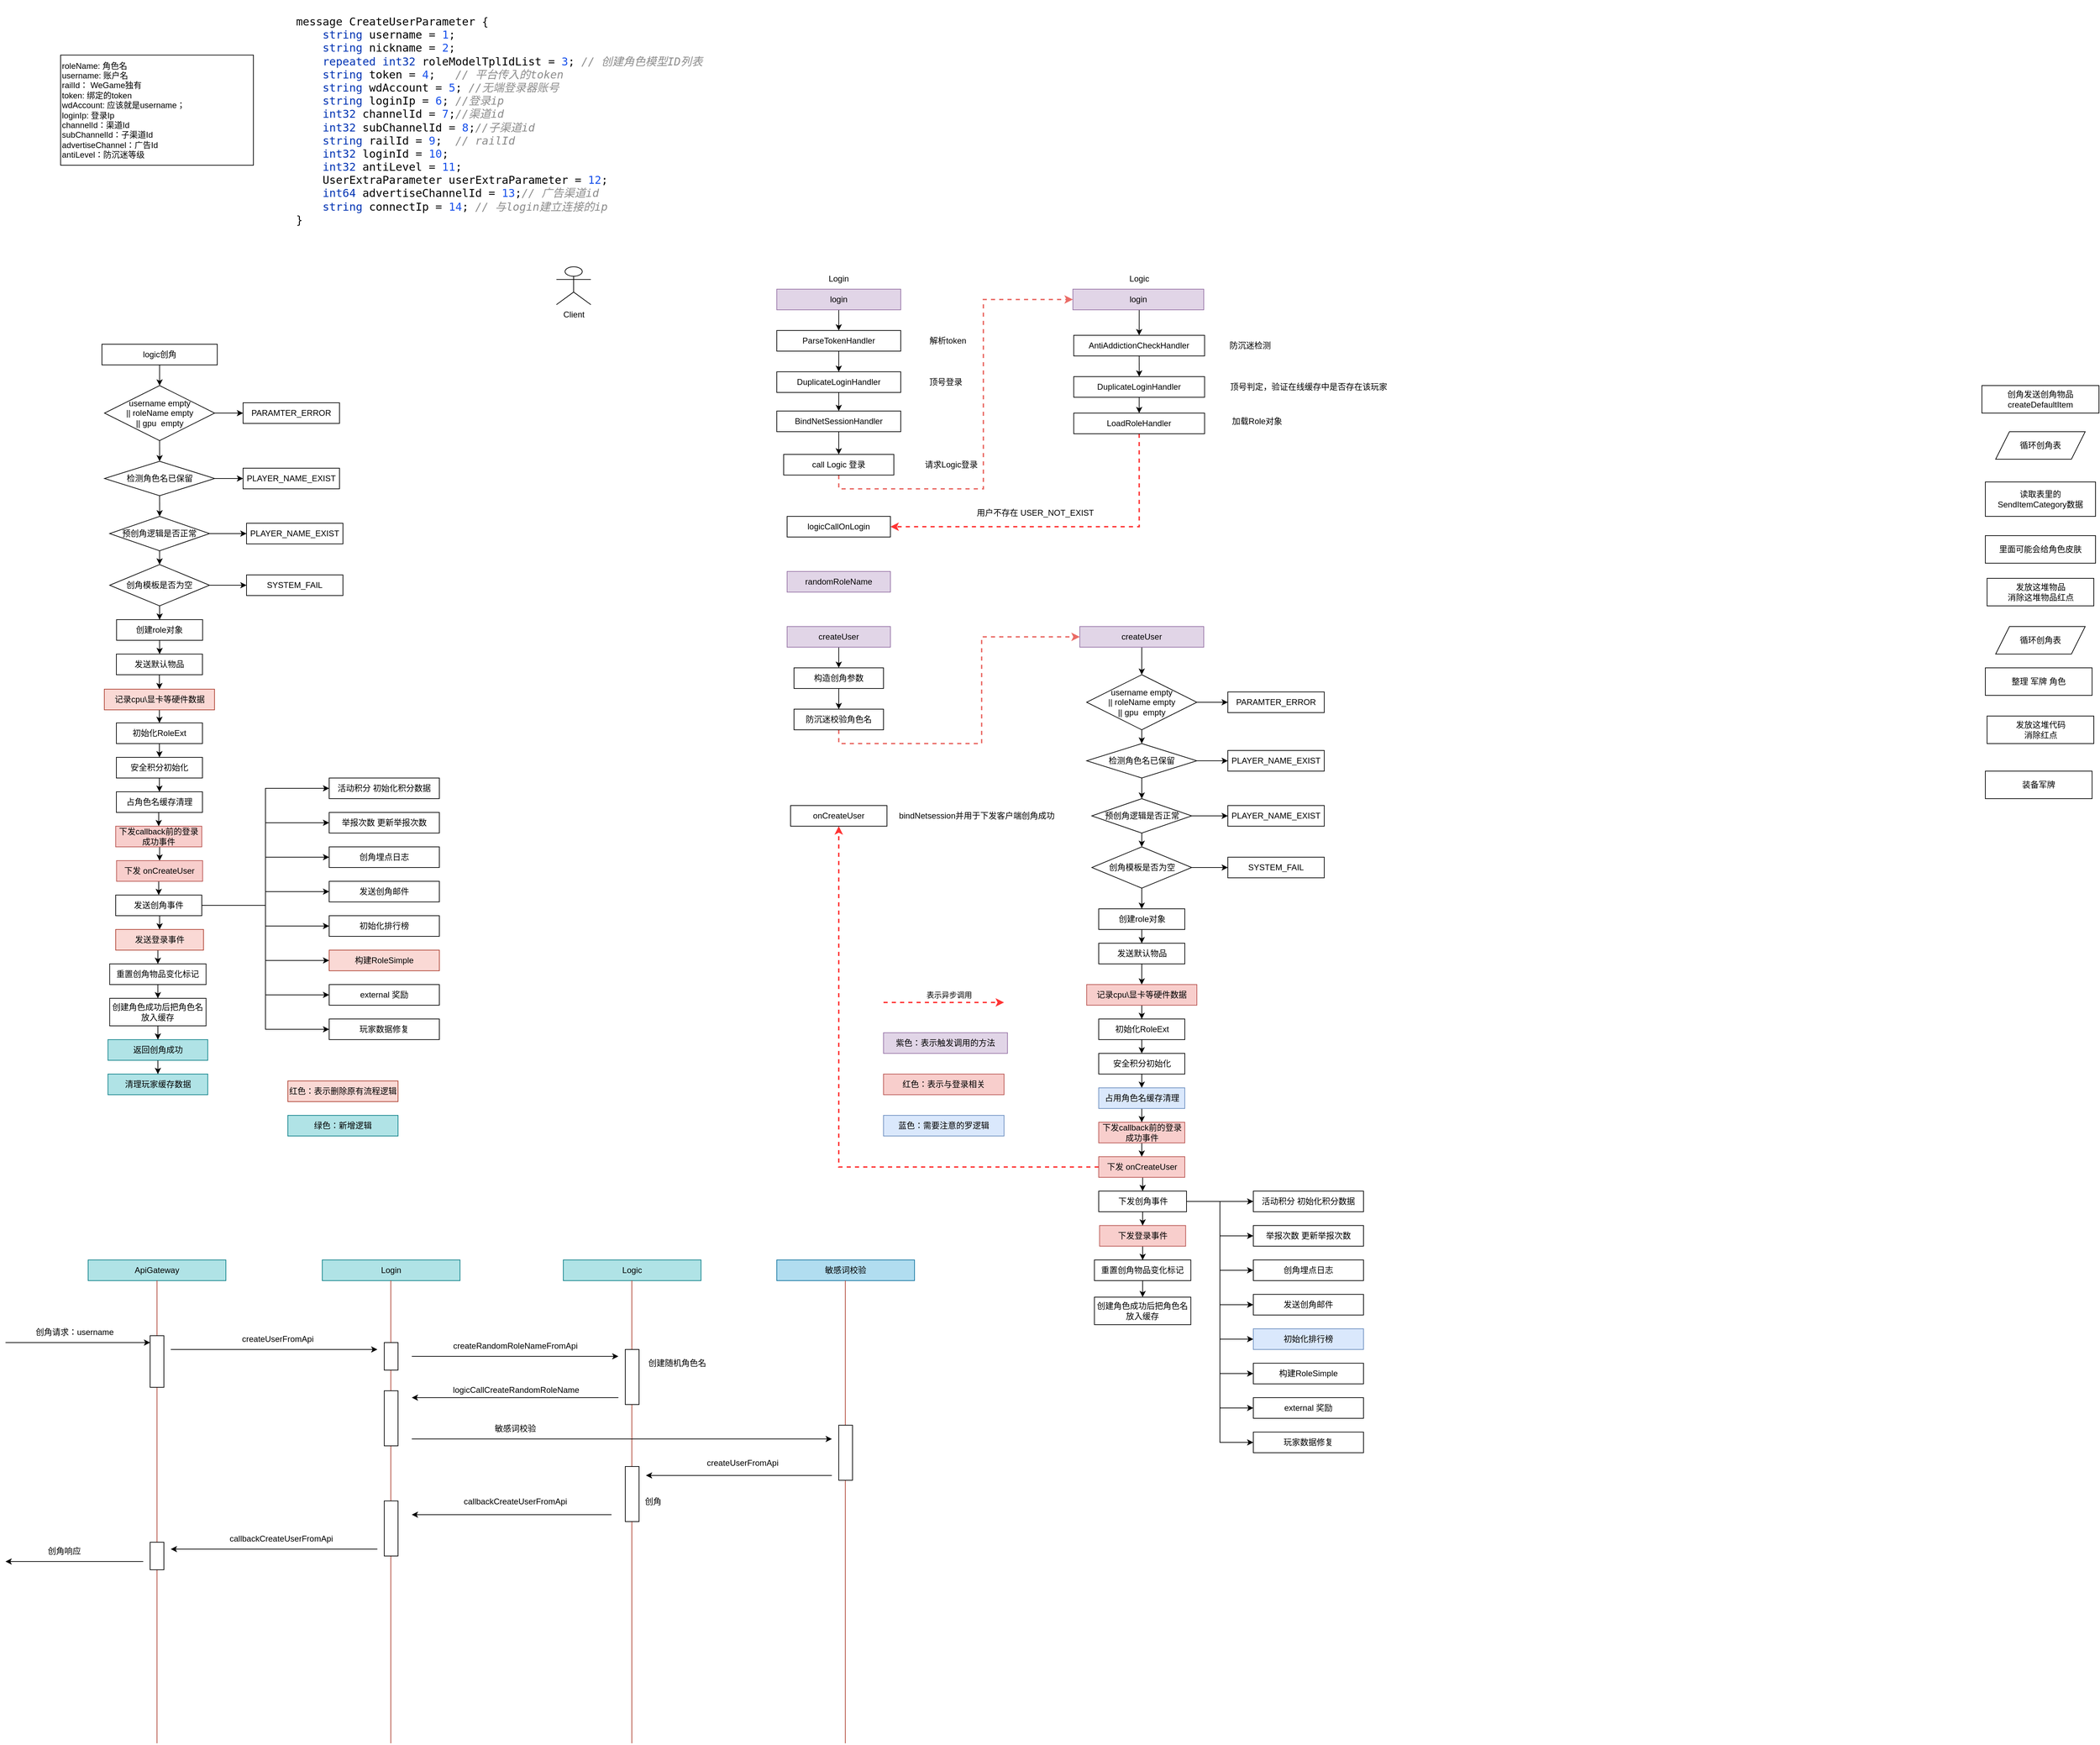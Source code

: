 <mxfile version="21.8.2" type="github">
  <diagram name="第 1 页" id="teM6AfVNy8LJhYtSs8e2">
    <mxGraphModel dx="1434" dy="758" grid="1" gridSize="10" guides="1" tooltips="1" connect="1" arrows="1" fold="1" page="1" pageScale="1" pageWidth="4681" pageHeight="3300" math="0" shadow="0">
      <root>
        <mxCell id="0" />
        <mxCell id="1" parent="0" />
        <mxCell id="GViwslcjHWhf-yFjz9Ba-1" value="roleName: 角色名&lt;br&gt;username: 账户名&lt;br&gt;railId： WeGame独有&lt;br&gt;token: 绑定的token&lt;br&gt;wdAccount: 应该就是username；&lt;br&gt;loginIp: 登录Ip&lt;br&gt;channelId：渠道Id&lt;br&gt;subChannelId：子渠道Id&lt;br&gt;advertiseChannel：广告Id&lt;br&gt;antiLevel：防沉迷等级&lt;br&gt;" style="rounded=0;whiteSpace=wrap;html=1;align=left;" parent="1" vertex="1">
          <mxGeometry x="210" y="80" width="280" height="160" as="geometry" />
        </mxCell>
        <mxCell id="GViwslcjHWhf-yFjz9Ba-2" value="&lt;div style=&quot;background-color:#ffffff;color:#080808;font-family:&#39;宋体&#39;,monospace;font-size:12.0pt;&quot;&gt;&lt;pre&gt;message &lt;span style=&quot;color:#000000;&quot;&gt;CreateUserParameter &lt;/span&gt;{&lt;br&gt;    &lt;span style=&quot;color:#0033b3;&quot;&gt;string &lt;/span&gt;&lt;span style=&quot;color:#000000;&quot;&gt;username &lt;/span&gt;= &lt;span style=&quot;color:#1750eb;&quot;&gt;1&lt;/span&gt;;&lt;br&gt;    &lt;span style=&quot;color:#0033b3;&quot;&gt;string &lt;/span&gt;&lt;span style=&quot;color:#000000;&quot;&gt;nickname &lt;/span&gt;= &lt;span style=&quot;color:#1750eb;&quot;&gt;2&lt;/span&gt;;&lt;br&gt;    &lt;span style=&quot;color:#0033b3;&quot;&gt;repeated int32 &lt;/span&gt;&lt;span style=&quot;color:#000000;&quot;&gt;roleModelTplIdList &lt;/span&gt;= &lt;span style=&quot;color:#1750eb;&quot;&gt;3&lt;/span&gt;; &lt;span style=&quot;color:#8c8c8c;font-style:italic;&quot;&gt;// 创建角色模型ID列表&lt;br&gt;&lt;/span&gt;&lt;span style=&quot;color:#8c8c8c;font-style:italic;&quot;&gt;    &lt;/span&gt;&lt;span style=&quot;color:#0033b3;&quot;&gt;string &lt;/span&gt;&lt;span style=&quot;color:#000000;&quot;&gt;token &lt;/span&gt;= &lt;span style=&quot;color:#1750eb;&quot;&gt;4&lt;/span&gt;;   &lt;span style=&quot;color:#8c8c8c;font-style:italic;&quot;&gt;// 平台传入的token&lt;br&gt;&lt;/span&gt;&lt;span style=&quot;color:#8c8c8c;font-style:italic;&quot;&gt;    &lt;/span&gt;&lt;span style=&quot;color:#0033b3;&quot;&gt;string &lt;/span&gt;&lt;span style=&quot;color:#000000;&quot;&gt;wdAccount &lt;/span&gt;= &lt;span style=&quot;color:#1750eb;&quot;&gt;5&lt;/span&gt;; &lt;span style=&quot;color:#8c8c8c;font-style:italic;&quot;&gt;//无端登录器账号&lt;br&gt;&lt;/span&gt;&lt;span style=&quot;color:#8c8c8c;font-style:italic;&quot;&gt;    &lt;/span&gt;&lt;span style=&quot;color:#0033b3;&quot;&gt;string &lt;/span&gt;&lt;span style=&quot;color:#000000;&quot;&gt;loginIp &lt;/span&gt;= &lt;span style=&quot;color:#1750eb;&quot;&gt;6&lt;/span&gt;; &lt;span style=&quot;color:#8c8c8c;font-style:italic;&quot;&gt;//登录ip&lt;br&gt;&lt;/span&gt;&lt;span style=&quot;color:#8c8c8c;font-style:italic;&quot;&gt;    &lt;/span&gt;&lt;span style=&quot;color:#0033b3;&quot;&gt;int32 &lt;/span&gt;&lt;span style=&quot;color:#000000;&quot;&gt;channelId &lt;/span&gt;= &lt;span style=&quot;color:#1750eb;&quot;&gt;7&lt;/span&gt;;&lt;span style=&quot;color:#8c8c8c;font-style:italic;&quot;&gt;//渠道id&lt;br&gt;&lt;/span&gt;&lt;span style=&quot;color:#8c8c8c;font-style:italic;&quot;&gt;    &lt;/span&gt;&lt;span style=&quot;color:#0033b3;&quot;&gt;int32 &lt;/span&gt;&lt;span style=&quot;color:#000000;&quot;&gt;subChannelId &lt;/span&gt;= &lt;span style=&quot;color:#1750eb;&quot;&gt;8&lt;/span&gt;;&lt;span style=&quot;color:#8c8c8c;font-style:italic;&quot;&gt;//子渠道id&lt;br&gt;&lt;/span&gt;&lt;span style=&quot;color:#8c8c8c;font-style:italic;&quot;&gt;    &lt;/span&gt;&lt;span style=&quot;color:#0033b3;&quot;&gt;string &lt;/span&gt;&lt;span style=&quot;color:#000000;&quot;&gt;railId &lt;/span&gt;= &lt;span style=&quot;color:#1750eb;&quot;&gt;9&lt;/span&gt;;  &lt;span style=&quot;color:#8c8c8c;font-style:italic;&quot;&gt;// railId&lt;br&gt;&lt;/span&gt;&lt;span style=&quot;color:#8c8c8c;font-style:italic;&quot;&gt;    &lt;/span&gt;&lt;span style=&quot;color:#0033b3;&quot;&gt;int32 &lt;/span&gt;&lt;span style=&quot;color:#000000;&quot;&gt;loginId &lt;/span&gt;= &lt;span style=&quot;color:#1750eb;&quot;&gt;10&lt;/span&gt;;&lt;br&gt;    &lt;span style=&quot;color:#0033b3;&quot;&gt;int32 &lt;/span&gt;&lt;span style=&quot;color:#000000;&quot;&gt;antiLevel &lt;/span&gt;= &lt;span style=&quot;color:#1750eb;&quot;&gt;11&lt;/span&gt;;&lt;br&gt;    &lt;span style=&quot;color:#000000;&quot;&gt;UserExtraParameter userExtraParameter &lt;/span&gt;= &lt;span style=&quot;color:#1750eb;&quot;&gt;12&lt;/span&gt;;&lt;br&gt;    &lt;span style=&quot;color:#0033b3;&quot;&gt;int64 &lt;/span&gt;&lt;span style=&quot;color:#000000;&quot;&gt;advertiseChannelId &lt;/span&gt;= &lt;span style=&quot;color:#1750eb;&quot;&gt;13&lt;/span&gt;;&lt;span style=&quot;color:#8c8c8c;font-style:italic;&quot;&gt;// 广告渠道id&lt;br&gt;&lt;/span&gt;&lt;span style=&quot;color:#8c8c8c;font-style:italic;&quot;&gt;    &lt;/span&gt;&lt;span style=&quot;color:#0033b3;&quot;&gt;string &lt;/span&gt;&lt;span style=&quot;color:#000000;&quot;&gt;connectIp &lt;/span&gt;= &lt;span style=&quot;color:#1750eb;&quot;&gt;14&lt;/span&gt;; &lt;span style=&quot;color:#8c8c8c;font-style:italic;&quot;&gt;// 与login建立连接的ip&lt;br&gt;&lt;/span&gt;}&lt;/pre&gt;&lt;/div&gt;" style="text;html=1;align=left;verticalAlign=middle;resizable=0;points=[];autosize=1;strokeColor=none;fillColor=none;" parent="1" vertex="1">
          <mxGeometry x="550" width="540" height="350" as="geometry" />
        </mxCell>
        <mxCell id="AjAa6dhwGss4mfXJ_TaE-167" value="" style="edgeStyle=orthogonalEdgeStyle;rounded=0;orthogonalLoop=1;jettySize=auto;html=1;" parent="1" source="GViwslcjHWhf-yFjz9Ba-5" target="GViwslcjHWhf-yFjz9Ba-6" edge="1">
          <mxGeometry relative="1" as="geometry" />
        </mxCell>
        <mxCell id="GViwslcjHWhf-yFjz9Ba-5" value="logic创角" style="whiteSpace=wrap;html=1;" parent="1" vertex="1">
          <mxGeometry x="270" y="500" width="167.5" height="30" as="geometry" />
        </mxCell>
        <mxCell id="AjAa6dhwGss4mfXJ_TaE-168" style="edgeStyle=orthogonalEdgeStyle;rounded=0;orthogonalLoop=1;jettySize=auto;html=1;exitX=1;exitY=0.5;exitDx=0;exitDy=0;" parent="1" source="GViwslcjHWhf-yFjz9Ba-6" target="GViwslcjHWhf-yFjz9Ba-9" edge="1">
          <mxGeometry relative="1" as="geometry" />
        </mxCell>
        <mxCell id="AjAa6dhwGss4mfXJ_TaE-169" style="edgeStyle=orthogonalEdgeStyle;rounded=0;orthogonalLoop=1;jettySize=auto;html=1;exitX=0.5;exitY=1;exitDx=0;exitDy=0;" parent="1" source="GViwslcjHWhf-yFjz9Ba-6" target="GViwslcjHWhf-yFjz9Ba-11" edge="1">
          <mxGeometry relative="1" as="geometry" />
        </mxCell>
        <mxCell id="GViwslcjHWhf-yFjz9Ba-6" value="username empty&lt;br&gt;|| roleName empty&lt;br&gt;|| gpu&amp;nbsp; empty" style="rhombus;whiteSpace=wrap;html=1;" parent="1" vertex="1">
          <mxGeometry x="273.75" y="560" width="160" height="80" as="geometry" />
        </mxCell>
        <mxCell id="GViwslcjHWhf-yFjz9Ba-9" value="PARAMTER_ERROR" style="whiteSpace=wrap;html=1;" parent="1" vertex="1">
          <mxGeometry x="475" y="585" width="140" height="30" as="geometry" />
        </mxCell>
        <mxCell id="AjAa6dhwGss4mfXJ_TaE-170" style="edgeStyle=orthogonalEdgeStyle;rounded=0;orthogonalLoop=1;jettySize=auto;html=1;exitX=1;exitY=0.5;exitDx=0;exitDy=0;" parent="1" source="GViwslcjHWhf-yFjz9Ba-11" target="GViwslcjHWhf-yFjz9Ba-12" edge="1">
          <mxGeometry relative="1" as="geometry" />
        </mxCell>
        <mxCell id="AjAa6dhwGss4mfXJ_TaE-171" style="edgeStyle=orthogonalEdgeStyle;rounded=0;orthogonalLoop=1;jettySize=auto;html=1;exitX=0.5;exitY=1;exitDx=0;exitDy=0;" parent="1" source="GViwslcjHWhf-yFjz9Ba-11" target="GViwslcjHWhf-yFjz9Ba-13" edge="1">
          <mxGeometry relative="1" as="geometry" />
        </mxCell>
        <mxCell id="GViwslcjHWhf-yFjz9Ba-11" value="检测角色名已保留" style="rhombus;whiteSpace=wrap;html=1;" parent="1" vertex="1">
          <mxGeometry x="273.75" y="670" width="160" height="50" as="geometry" />
        </mxCell>
        <mxCell id="GViwslcjHWhf-yFjz9Ba-12" value="PLAYER_NAME_EXIST" style="whiteSpace=wrap;html=1;" parent="1" vertex="1">
          <mxGeometry x="475" y="680" width="140" height="30" as="geometry" />
        </mxCell>
        <mxCell id="AjAa6dhwGss4mfXJ_TaE-172" style="edgeStyle=orthogonalEdgeStyle;rounded=0;orthogonalLoop=1;jettySize=auto;html=1;exitX=1;exitY=0.5;exitDx=0;exitDy=0;" parent="1" source="GViwslcjHWhf-yFjz9Ba-13" target="GViwslcjHWhf-yFjz9Ba-15" edge="1">
          <mxGeometry relative="1" as="geometry" />
        </mxCell>
        <mxCell id="AjAa6dhwGss4mfXJ_TaE-173" style="edgeStyle=orthogonalEdgeStyle;rounded=0;orthogonalLoop=1;jettySize=auto;html=1;exitX=0.5;exitY=1;exitDx=0;exitDy=0;entryX=0.5;entryY=0;entryDx=0;entryDy=0;" parent="1" source="GViwslcjHWhf-yFjz9Ba-13" target="GViwslcjHWhf-yFjz9Ba-16" edge="1">
          <mxGeometry relative="1" as="geometry" />
        </mxCell>
        <mxCell id="GViwslcjHWhf-yFjz9Ba-13" value="预创角逻辑是否正常" style="rhombus;whiteSpace=wrap;html=1;" parent="1" vertex="1">
          <mxGeometry x="281.25" y="750" width="145" height="50" as="geometry" />
        </mxCell>
        <mxCell id="GViwslcjHWhf-yFjz9Ba-15" value="PLAYER_NAME_EXIST" style="whiteSpace=wrap;html=1;" parent="1" vertex="1">
          <mxGeometry x="480" y="760" width="140" height="30" as="geometry" />
        </mxCell>
        <mxCell id="AjAa6dhwGss4mfXJ_TaE-174" style="edgeStyle=orthogonalEdgeStyle;rounded=0;orthogonalLoop=1;jettySize=auto;html=1;exitX=1;exitY=0.5;exitDx=0;exitDy=0;" parent="1" source="GViwslcjHWhf-yFjz9Ba-16" target="GViwslcjHWhf-yFjz9Ba-17" edge="1">
          <mxGeometry relative="1" as="geometry" />
        </mxCell>
        <mxCell id="AjAa6dhwGss4mfXJ_TaE-175" style="edgeStyle=orthogonalEdgeStyle;rounded=0;orthogonalLoop=1;jettySize=auto;html=1;exitX=0.5;exitY=1;exitDx=0;exitDy=0;" parent="1" source="GViwslcjHWhf-yFjz9Ba-16" target="GViwslcjHWhf-yFjz9Ba-20" edge="1">
          <mxGeometry relative="1" as="geometry" />
        </mxCell>
        <mxCell id="GViwslcjHWhf-yFjz9Ba-16" value="创角模板是否为空" style="rhombus;whiteSpace=wrap;html=1;" parent="1" vertex="1">
          <mxGeometry x="281.25" y="820" width="145" height="60" as="geometry" />
        </mxCell>
        <mxCell id="GViwslcjHWhf-yFjz9Ba-17" value="SYSTEM_FAIL" style="whiteSpace=wrap;html=1;" parent="1" vertex="1">
          <mxGeometry x="480" y="835" width="140" height="30" as="geometry" />
        </mxCell>
        <mxCell id="AjAa6dhwGss4mfXJ_TaE-177" style="edgeStyle=orthogonalEdgeStyle;rounded=0;orthogonalLoop=1;jettySize=auto;html=1;exitX=0.5;exitY=1;exitDx=0;exitDy=0;" parent="1" source="GViwslcjHWhf-yFjz9Ba-20" target="GViwslcjHWhf-yFjz9Ba-21" edge="1">
          <mxGeometry relative="1" as="geometry" />
        </mxCell>
        <mxCell id="GViwslcjHWhf-yFjz9Ba-20" value="创建role对象" style="rounded=0;whiteSpace=wrap;html=1;" parent="1" vertex="1">
          <mxGeometry x="291.25" y="900" width="125" height="30" as="geometry" />
        </mxCell>
        <mxCell id="AjAa6dhwGss4mfXJ_TaE-178" style="edgeStyle=orthogonalEdgeStyle;rounded=0;orthogonalLoop=1;jettySize=auto;html=1;exitX=0.5;exitY=1;exitDx=0;exitDy=0;entryX=0.5;entryY=0;entryDx=0;entryDy=0;" parent="1" source="GViwslcjHWhf-yFjz9Ba-21" target="GViwslcjHWhf-yFjz9Ba-22" edge="1">
          <mxGeometry relative="1" as="geometry" />
        </mxCell>
        <mxCell id="GViwslcjHWhf-yFjz9Ba-21" value="发送默认物品" style="rounded=0;whiteSpace=wrap;html=1;" parent="1" vertex="1">
          <mxGeometry x="291" y="950" width="125" height="30" as="geometry" />
        </mxCell>
        <mxCell id="AjAa6dhwGss4mfXJ_TaE-179" style="edgeStyle=orthogonalEdgeStyle;rounded=0;orthogonalLoop=1;jettySize=auto;html=1;exitX=0.5;exitY=1;exitDx=0;exitDy=0;entryX=0.5;entryY=0;entryDx=0;entryDy=0;" parent="1" source="GViwslcjHWhf-yFjz9Ba-22" target="GViwslcjHWhf-yFjz9Ba-23" edge="1">
          <mxGeometry relative="1" as="geometry" />
        </mxCell>
        <mxCell id="GViwslcjHWhf-yFjz9Ba-22" value="记录cpu\显卡等硬件数据" style="whiteSpace=wrap;html=1;fillColor=#fad9d5;strokeColor=#ae4132;" parent="1" vertex="1">
          <mxGeometry x="273.5" y="1001" width="160" height="30" as="geometry" />
        </mxCell>
        <mxCell id="AjAa6dhwGss4mfXJ_TaE-180" style="edgeStyle=orthogonalEdgeStyle;rounded=0;orthogonalLoop=1;jettySize=auto;html=1;exitX=0.5;exitY=1;exitDx=0;exitDy=0;entryX=0.5;entryY=0;entryDx=0;entryDy=0;" parent="1" source="GViwslcjHWhf-yFjz9Ba-23" target="GViwslcjHWhf-yFjz9Ba-24" edge="1">
          <mxGeometry relative="1" as="geometry" />
        </mxCell>
        <mxCell id="GViwslcjHWhf-yFjz9Ba-23" value="初始化RoleExt" style="rounded=0;whiteSpace=wrap;html=1;" parent="1" vertex="1">
          <mxGeometry x="291" y="1050" width="125" height="30" as="geometry" />
        </mxCell>
        <mxCell id="AjAa6dhwGss4mfXJ_TaE-181" style="edgeStyle=orthogonalEdgeStyle;rounded=0;orthogonalLoop=1;jettySize=auto;html=1;exitX=0.5;exitY=1;exitDx=0;exitDy=0;entryX=0.5;entryY=0;entryDx=0;entryDy=0;" parent="1" source="GViwslcjHWhf-yFjz9Ba-24" target="GViwslcjHWhf-yFjz9Ba-25" edge="1">
          <mxGeometry relative="1" as="geometry" />
        </mxCell>
        <mxCell id="GViwslcjHWhf-yFjz9Ba-24" value="安全积分初始化" style="whiteSpace=wrap;html=1;" parent="1" vertex="1">
          <mxGeometry x="291" y="1100" width="125" height="30" as="geometry" />
        </mxCell>
        <mxCell id="AjAa6dhwGss4mfXJ_TaE-182" style="edgeStyle=orthogonalEdgeStyle;rounded=0;orthogonalLoop=1;jettySize=auto;html=1;exitX=0.5;exitY=1;exitDx=0;exitDy=0;entryX=0.5;entryY=0;entryDx=0;entryDy=0;" parent="1" source="GViwslcjHWhf-yFjz9Ba-25" target="GViwslcjHWhf-yFjz9Ba-27" edge="1">
          <mxGeometry relative="1" as="geometry" />
        </mxCell>
        <mxCell id="GViwslcjHWhf-yFjz9Ba-25" value="占角色名缓存清理" style="whiteSpace=wrap;html=1;fillColor=none;" parent="1" vertex="1">
          <mxGeometry x="291" y="1150" width="125" height="30" as="geometry" />
        </mxCell>
        <mxCell id="AjAa6dhwGss4mfXJ_TaE-186" style="edgeStyle=orthogonalEdgeStyle;rounded=0;orthogonalLoop=1;jettySize=auto;html=1;exitX=0.5;exitY=1;exitDx=0;exitDy=0;entryX=0.5;entryY=0;entryDx=0;entryDy=0;" parent="1" source="GViwslcjHWhf-yFjz9Ba-26" target="GViwslcjHWhf-yFjz9Ba-37" edge="1">
          <mxGeometry relative="1" as="geometry" />
        </mxCell>
        <mxCell id="GViwslcjHWhf-yFjz9Ba-26" value="下发&amp;nbsp;onCreateUser" style="whiteSpace=wrap;html=1;fillColor=#f8cecc;strokeColor=#b85450;" parent="1" vertex="1">
          <mxGeometry x="291.25" y="1250" width="125" height="30" as="geometry" />
        </mxCell>
        <mxCell id="AjAa6dhwGss4mfXJ_TaE-183" style="edgeStyle=orthogonalEdgeStyle;rounded=0;orthogonalLoop=1;jettySize=auto;html=1;exitX=0.5;exitY=1;exitDx=0;exitDy=0;entryX=0.5;entryY=0;entryDx=0;entryDy=0;" parent="1" target="GViwslcjHWhf-yFjz9Ba-26" edge="1">
          <mxGeometry relative="1" as="geometry">
            <mxPoint x="352.5" y="1229" as="sourcePoint" />
            <mxPoint x="352.5" y="1259" as="targetPoint" />
          </mxGeometry>
        </mxCell>
        <mxCell id="GViwslcjHWhf-yFjz9Ba-27" value="下发callback前的登录成功事件" style="whiteSpace=wrap;html=1;fillColor=#f8cecc;strokeColor=#b85450;" parent="1" vertex="1">
          <mxGeometry x="290" y="1200" width="125" height="30" as="geometry" />
        </mxCell>
        <mxCell id="AjAa6dhwGss4mfXJ_TaE-188" style="edgeStyle=orthogonalEdgeStyle;rounded=0;orthogonalLoop=1;jettySize=auto;html=1;exitX=0.5;exitY=1;exitDx=0;exitDy=0;entryX=0.5;entryY=0;entryDx=0;entryDy=0;" parent="1" source="GViwslcjHWhf-yFjz9Ba-28" target="GViwslcjHWhf-yFjz9Ba-38" edge="1">
          <mxGeometry relative="1" as="geometry" />
        </mxCell>
        <mxCell id="GViwslcjHWhf-yFjz9Ba-28" value="发送登录事件" style="whiteSpace=wrap;html=1;fillColor=#fad9d5;strokeColor=#ae4132;" parent="1" vertex="1">
          <mxGeometry x="290" y="1350" width="127.5" height="30" as="geometry" />
        </mxCell>
        <mxCell id="GViwslcjHWhf-yFjz9Ba-29" value="活动积分 初始化积分数据" style="whiteSpace=wrap;html=1;" parent="1" vertex="1">
          <mxGeometry x="600" y="1130" width="160" height="30" as="geometry" />
        </mxCell>
        <mxCell id="GViwslcjHWhf-yFjz9Ba-30" value="举报次数 更新举报次数" style="whiteSpace=wrap;html=1;" parent="1" vertex="1">
          <mxGeometry x="600" y="1180" width="160" height="30" as="geometry" />
        </mxCell>
        <mxCell id="GViwslcjHWhf-yFjz9Ba-31" value="创角埋点日志" style="whiteSpace=wrap;html=1;" parent="1" vertex="1">
          <mxGeometry x="600" y="1230" width="160" height="30" as="geometry" />
        </mxCell>
        <mxCell id="GViwslcjHWhf-yFjz9Ba-32" value="发送创角邮件" style="whiteSpace=wrap;html=1;" parent="1" vertex="1">
          <mxGeometry x="600" y="1280" width="160" height="30" as="geometry" />
        </mxCell>
        <mxCell id="GViwslcjHWhf-yFjz9Ba-33" value="初始化排行榜" style="whiteSpace=wrap;html=1;" parent="1" vertex="1">
          <mxGeometry x="600" y="1330" width="160" height="30" as="geometry" />
        </mxCell>
        <mxCell id="GViwslcjHWhf-yFjz9Ba-34" value="构建RoleSimple" style="whiteSpace=wrap;html=1;fillColor=#fad9d5;strokeColor=#ae4132;" parent="1" vertex="1">
          <mxGeometry x="600" y="1380" width="160" height="30" as="geometry" />
        </mxCell>
        <mxCell id="GViwslcjHWhf-yFjz9Ba-35" value="external 奖励" style="whiteSpace=wrap;html=1;" parent="1" vertex="1">
          <mxGeometry x="600" y="1430" width="160" height="30" as="geometry" />
        </mxCell>
        <mxCell id="GViwslcjHWhf-yFjz9Ba-36" value="玩家数据修复" style="whiteSpace=wrap;html=1;" parent="1" vertex="1">
          <mxGeometry x="600" y="1480" width="160" height="30" as="geometry" />
        </mxCell>
        <mxCell id="AjAa6dhwGss4mfXJ_TaE-158" style="edgeStyle=orthogonalEdgeStyle;rounded=0;orthogonalLoop=1;jettySize=auto;html=1;entryX=0;entryY=0.5;entryDx=0;entryDy=0;" parent="1" source="GViwslcjHWhf-yFjz9Ba-37" target="GViwslcjHWhf-yFjz9Ba-29" edge="1">
          <mxGeometry relative="1" as="geometry" />
        </mxCell>
        <mxCell id="AjAa6dhwGss4mfXJ_TaE-160" style="edgeStyle=orthogonalEdgeStyle;rounded=0;orthogonalLoop=1;jettySize=auto;html=1;exitX=1;exitY=0.5;exitDx=0;exitDy=0;entryX=0;entryY=0.5;entryDx=0;entryDy=0;" parent="1" source="GViwslcjHWhf-yFjz9Ba-37" target="GViwslcjHWhf-yFjz9Ba-30" edge="1">
          <mxGeometry relative="1" as="geometry" />
        </mxCell>
        <mxCell id="AjAa6dhwGss4mfXJ_TaE-161" style="edgeStyle=orthogonalEdgeStyle;rounded=0;orthogonalLoop=1;jettySize=auto;html=1;exitX=1;exitY=0.5;exitDx=0;exitDy=0;entryX=0;entryY=0.5;entryDx=0;entryDy=0;" parent="1" source="GViwslcjHWhf-yFjz9Ba-37" target="GViwslcjHWhf-yFjz9Ba-31" edge="1">
          <mxGeometry relative="1" as="geometry" />
        </mxCell>
        <mxCell id="AjAa6dhwGss4mfXJ_TaE-162" style="edgeStyle=orthogonalEdgeStyle;rounded=0;orthogonalLoop=1;jettySize=auto;html=1;exitX=1;exitY=0.5;exitDx=0;exitDy=0;" parent="1" source="GViwslcjHWhf-yFjz9Ba-37" target="GViwslcjHWhf-yFjz9Ba-32" edge="1">
          <mxGeometry relative="1" as="geometry" />
        </mxCell>
        <mxCell id="AjAa6dhwGss4mfXJ_TaE-163" style="edgeStyle=orthogonalEdgeStyle;rounded=0;orthogonalLoop=1;jettySize=auto;html=1;exitX=1;exitY=0.5;exitDx=0;exitDy=0;entryX=0;entryY=0.5;entryDx=0;entryDy=0;" parent="1" source="GViwslcjHWhf-yFjz9Ba-37" target="GViwslcjHWhf-yFjz9Ba-33" edge="1">
          <mxGeometry relative="1" as="geometry" />
        </mxCell>
        <mxCell id="AjAa6dhwGss4mfXJ_TaE-164" style="edgeStyle=orthogonalEdgeStyle;rounded=0;orthogonalLoop=1;jettySize=auto;html=1;exitX=1;exitY=0.5;exitDx=0;exitDy=0;entryX=0;entryY=0.5;entryDx=0;entryDy=0;" parent="1" source="GViwslcjHWhf-yFjz9Ba-37" target="GViwslcjHWhf-yFjz9Ba-34" edge="1">
          <mxGeometry relative="1" as="geometry" />
        </mxCell>
        <mxCell id="AjAa6dhwGss4mfXJ_TaE-165" style="edgeStyle=orthogonalEdgeStyle;rounded=0;orthogonalLoop=1;jettySize=auto;html=1;exitX=1;exitY=0.5;exitDx=0;exitDy=0;entryX=0;entryY=0.5;entryDx=0;entryDy=0;" parent="1" source="GViwslcjHWhf-yFjz9Ba-37" target="GViwslcjHWhf-yFjz9Ba-35" edge="1">
          <mxGeometry relative="1" as="geometry" />
        </mxCell>
        <mxCell id="AjAa6dhwGss4mfXJ_TaE-166" style="edgeStyle=orthogonalEdgeStyle;rounded=0;orthogonalLoop=1;jettySize=auto;html=1;exitX=1;exitY=0.5;exitDx=0;exitDy=0;entryX=0;entryY=0.5;entryDx=0;entryDy=0;" parent="1" source="GViwslcjHWhf-yFjz9Ba-37" target="GViwslcjHWhf-yFjz9Ba-36" edge="1">
          <mxGeometry relative="1" as="geometry" />
        </mxCell>
        <mxCell id="AjAa6dhwGss4mfXJ_TaE-187" style="edgeStyle=orthogonalEdgeStyle;rounded=0;orthogonalLoop=1;jettySize=auto;html=1;exitX=0.5;exitY=1;exitDx=0;exitDy=0;entryX=0.5;entryY=0;entryDx=0;entryDy=0;" parent="1" source="GViwslcjHWhf-yFjz9Ba-37" target="GViwslcjHWhf-yFjz9Ba-28" edge="1">
          <mxGeometry relative="1" as="geometry" />
        </mxCell>
        <mxCell id="GViwslcjHWhf-yFjz9Ba-37" value="发送创角事件" style="whiteSpace=wrap;html=1;fillColor=none;" parent="1" vertex="1">
          <mxGeometry x="290" y="1300" width="125" height="30" as="geometry" />
        </mxCell>
        <mxCell id="AjAa6dhwGss4mfXJ_TaE-189" style="edgeStyle=orthogonalEdgeStyle;rounded=0;orthogonalLoop=1;jettySize=auto;html=1;exitX=0.5;exitY=1;exitDx=0;exitDy=0;entryX=0.5;entryY=0;entryDx=0;entryDy=0;" parent="1" source="GViwslcjHWhf-yFjz9Ba-38" target="GViwslcjHWhf-yFjz9Ba-39" edge="1">
          <mxGeometry relative="1" as="geometry" />
        </mxCell>
        <mxCell id="GViwslcjHWhf-yFjz9Ba-38" value="重置创角物品变化标记" style="whiteSpace=wrap;html=1;fillColor=none;" parent="1" vertex="1">
          <mxGeometry x="281.25" y="1400" width="140" height="30" as="geometry" />
        </mxCell>
        <mxCell id="AjAa6dhwGss4mfXJ_TaE-190" style="edgeStyle=orthogonalEdgeStyle;rounded=0;orthogonalLoop=1;jettySize=auto;html=1;exitX=0.5;exitY=1;exitDx=0;exitDy=0;" parent="1" source="GViwslcjHWhf-yFjz9Ba-39" target="AjAa6dhwGss4mfXJ_TaE-156" edge="1">
          <mxGeometry relative="1" as="geometry" />
        </mxCell>
        <mxCell id="GViwslcjHWhf-yFjz9Ba-39" value="创建角色成功后把角色名放入缓存" style="whiteSpace=wrap;html=1;" parent="1" vertex="1">
          <mxGeometry x="281.25" y="1450" width="140" height="40" as="geometry" />
        </mxCell>
        <mxCell id="AjAa6dhwGss4mfXJ_TaE-2" style="edgeStyle=orthogonalEdgeStyle;rounded=0;orthogonalLoop=1;jettySize=auto;html=1;exitX=0.5;exitY=1;exitDx=0;exitDy=0;entryX=0.5;entryY=0;entryDx=0;entryDy=0;" parent="1" source="AjAa6dhwGss4mfXJ_TaE-3" target="AjAa6dhwGss4mfXJ_TaE-6" edge="1">
          <mxGeometry relative="1" as="geometry" />
        </mxCell>
        <mxCell id="AjAa6dhwGss4mfXJ_TaE-3" value="login" style="rounded=0;whiteSpace=wrap;html=1;fillColor=#e1d5e7;strokeColor=#9673a6;" parent="1" vertex="1">
          <mxGeometry x="1250" y="420" width="180" height="30" as="geometry" />
        </mxCell>
        <mxCell id="AjAa6dhwGss4mfXJ_TaE-4" value="Login" style="text;html=1;strokeColor=none;fillColor=none;align=center;verticalAlign=middle;whiteSpace=wrap;rounded=0;" parent="1" vertex="1">
          <mxGeometry x="1310" y="390" width="60" height="30" as="geometry" />
        </mxCell>
        <mxCell id="AjAa6dhwGss4mfXJ_TaE-5" style="edgeStyle=orthogonalEdgeStyle;rounded=0;orthogonalLoop=1;jettySize=auto;html=1;exitX=0.5;exitY=1;exitDx=0;exitDy=0;" parent="1" source="AjAa6dhwGss4mfXJ_TaE-6" target="AjAa6dhwGss4mfXJ_TaE-8" edge="1">
          <mxGeometry relative="1" as="geometry" />
        </mxCell>
        <mxCell id="AjAa6dhwGss4mfXJ_TaE-6" value="ParseTokenHandler" style="whiteSpace=wrap;html=1;" parent="1" vertex="1">
          <mxGeometry x="1250" y="480" width="180" height="30" as="geometry" />
        </mxCell>
        <mxCell id="AjAa6dhwGss4mfXJ_TaE-7" style="edgeStyle=orthogonalEdgeStyle;rounded=0;orthogonalLoop=1;jettySize=auto;html=1;exitX=0.5;exitY=1;exitDx=0;exitDy=0;" parent="1" source="AjAa6dhwGss4mfXJ_TaE-8" target="AjAa6dhwGss4mfXJ_TaE-10" edge="1">
          <mxGeometry relative="1" as="geometry" />
        </mxCell>
        <mxCell id="AjAa6dhwGss4mfXJ_TaE-8" value="DuplicateLoginHandler" style="whiteSpace=wrap;html=1;" parent="1" vertex="1">
          <mxGeometry x="1250" y="540" width="180" height="30" as="geometry" />
        </mxCell>
        <mxCell id="AjAa6dhwGss4mfXJ_TaE-9" style="edgeStyle=orthogonalEdgeStyle;rounded=0;orthogonalLoop=1;jettySize=auto;html=1;exitX=0.5;exitY=1;exitDx=0;exitDy=0;" parent="1" source="AjAa6dhwGss4mfXJ_TaE-10" target="AjAa6dhwGss4mfXJ_TaE-13" edge="1">
          <mxGeometry relative="1" as="geometry" />
        </mxCell>
        <mxCell id="AjAa6dhwGss4mfXJ_TaE-10" value="BindNetSessionHandler" style="whiteSpace=wrap;html=1;" parent="1" vertex="1">
          <mxGeometry x="1250" y="597" width="180" height="30" as="geometry" />
        </mxCell>
        <mxCell id="AjAa6dhwGss4mfXJ_TaE-11" value="解析token" style="text;html=1;align=center;verticalAlign=middle;resizable=0;points=[];autosize=1;strokeColor=none;fillColor=none;" parent="1" vertex="1">
          <mxGeometry x="1457.5" y="480" width="80" height="30" as="geometry" />
        </mxCell>
        <mxCell id="AjAa6dhwGss4mfXJ_TaE-12" value="顶号登录" style="text;html=1;align=center;verticalAlign=middle;resizable=0;points=[];autosize=1;strokeColor=none;fillColor=none;" parent="1" vertex="1">
          <mxGeometry x="1460" y="540" width="70" height="30" as="geometry" />
        </mxCell>
        <mxCell id="AjAa6dhwGss4mfXJ_TaE-39" style="edgeStyle=orthogonalEdgeStyle;rounded=0;orthogonalLoop=1;jettySize=auto;html=1;entryX=0;entryY=0.5;entryDx=0;entryDy=0;dashed=1;strokeWidth=2;fillColor=#f8cecc;strokeColor=#EA6B66;" parent="1" source="AjAa6dhwGss4mfXJ_TaE-13" target="AjAa6dhwGss4mfXJ_TaE-20" edge="1">
          <mxGeometry relative="1" as="geometry">
            <Array as="points">
              <mxPoint x="1340" y="710" />
              <mxPoint x="1550" y="710" />
              <mxPoint x="1550" y="435" />
            </Array>
          </mxGeometry>
        </mxCell>
        <mxCell id="AjAa6dhwGss4mfXJ_TaE-13" value="call Logic 登录" style="whiteSpace=wrap;html=1;" parent="1" vertex="1">
          <mxGeometry x="1260" y="660" width="160" height="30" as="geometry" />
        </mxCell>
        <mxCell id="AjAa6dhwGss4mfXJ_TaE-14" value="请求Logic登录" style="text;html=1;align=center;verticalAlign=middle;resizable=0;points=[];autosize=1;strokeColor=none;fillColor=none;" parent="1" vertex="1">
          <mxGeometry x="1452.5" y="660" width="100" height="30" as="geometry" />
        </mxCell>
        <mxCell id="AjAa6dhwGss4mfXJ_TaE-18" value="Logic" style="text;html=1;align=center;verticalAlign=middle;resizable=0;points=[];autosize=1;strokeColor=none;fillColor=none;" parent="1" vertex="1">
          <mxGeometry x="1751.25" y="390" width="50" height="30" as="geometry" />
        </mxCell>
        <mxCell id="AjAa6dhwGss4mfXJ_TaE-19" style="edgeStyle=orthogonalEdgeStyle;rounded=0;orthogonalLoop=1;jettySize=auto;html=1;exitX=0.5;exitY=1;exitDx=0;exitDy=0;entryX=0.5;entryY=0;entryDx=0;entryDy=0;" parent="1" source="AjAa6dhwGss4mfXJ_TaE-20" target="AjAa6dhwGss4mfXJ_TaE-22" edge="1">
          <mxGeometry relative="1" as="geometry" />
        </mxCell>
        <mxCell id="AjAa6dhwGss4mfXJ_TaE-20" value="login" style="rounded=0;whiteSpace=wrap;html=1;fillColor=#e1d5e7;strokeColor=#9673a6;" parent="1" vertex="1">
          <mxGeometry x="1680" y="420" width="190" height="30" as="geometry" />
        </mxCell>
        <mxCell id="AjAa6dhwGss4mfXJ_TaE-21" style="edgeStyle=orthogonalEdgeStyle;rounded=0;orthogonalLoop=1;jettySize=auto;html=1;exitX=0.5;exitY=1;exitDx=0;exitDy=0;" parent="1" source="AjAa6dhwGss4mfXJ_TaE-22" target="AjAa6dhwGss4mfXJ_TaE-24" edge="1">
          <mxGeometry relative="1" as="geometry" />
        </mxCell>
        <mxCell id="AjAa6dhwGss4mfXJ_TaE-22" value="AntiAddictionCheckHandler" style="whiteSpace=wrap;html=1;" parent="1" vertex="1">
          <mxGeometry x="1681.25" y="487" width="190" height="30" as="geometry" />
        </mxCell>
        <mxCell id="AjAa6dhwGss4mfXJ_TaE-23" style="edgeStyle=orthogonalEdgeStyle;rounded=0;orthogonalLoop=1;jettySize=auto;html=1;exitX=0.5;exitY=1;exitDx=0;exitDy=0;entryX=0.5;entryY=0;entryDx=0;entryDy=0;" parent="1" source="AjAa6dhwGss4mfXJ_TaE-24" target="AjAa6dhwGss4mfXJ_TaE-26" edge="1">
          <mxGeometry relative="1" as="geometry" />
        </mxCell>
        <mxCell id="AjAa6dhwGss4mfXJ_TaE-24" value="DuplicateLoginHandler" style="whiteSpace=wrap;html=1;" parent="1" vertex="1">
          <mxGeometry x="1681.25" y="547" width="190" height="30" as="geometry" />
        </mxCell>
        <mxCell id="AjAa6dhwGss4mfXJ_TaE-40" style="edgeStyle=orthogonalEdgeStyle;rounded=0;orthogonalLoop=1;jettySize=auto;html=1;exitX=0.5;exitY=1;exitDx=0;exitDy=0;entryX=1;entryY=0.5;entryDx=0;entryDy=0;fillColor=#f8cecc;strokeColor=#FF3333;dashed=1;strokeWidth=2;" parent="1" source="AjAa6dhwGss4mfXJ_TaE-26" target="AjAa6dhwGss4mfXJ_TaE-37" edge="1">
          <mxGeometry relative="1" as="geometry" />
        </mxCell>
        <mxCell id="AjAa6dhwGss4mfXJ_TaE-26" value="LoadRoleHandler" style="whiteSpace=wrap;html=1;" parent="1" vertex="1">
          <mxGeometry x="1681.25" y="600" width="190" height="30" as="geometry" />
        </mxCell>
        <mxCell id="AjAa6dhwGss4mfXJ_TaE-30" value="加载Role对象" style="text;html=1;align=center;verticalAlign=middle;resizable=0;points=[];autosize=1;strokeColor=none;fillColor=none;" parent="1" vertex="1">
          <mxGeometry x="1897" y="597" width="100" height="30" as="geometry" />
        </mxCell>
        <mxCell id="AjAa6dhwGss4mfXJ_TaE-31" value="顶号判定，验证在线缓存中是否存在该玩家" style="text;html=1;align=center;verticalAlign=middle;resizable=0;points=[];autosize=1;strokeColor=none;fillColor=none;" parent="1" vertex="1">
          <mxGeometry x="1897" y="547" width="250" height="30" as="geometry" />
        </mxCell>
        <mxCell id="AjAa6dhwGss4mfXJ_TaE-32" value="防沉迷检测" style="text;html=1;align=center;verticalAlign=middle;resizable=0;points=[];autosize=1;strokeColor=none;fillColor=none;" parent="1" vertex="1">
          <mxGeometry x="1897" y="487" width="80" height="30" as="geometry" />
        </mxCell>
        <mxCell id="AjAa6dhwGss4mfXJ_TaE-37" value="logicCallOnLogin" style="whiteSpace=wrap;html=1;" parent="1" vertex="1">
          <mxGeometry x="1265" y="750" width="150" height="30" as="geometry" />
        </mxCell>
        <mxCell id="AjAa6dhwGss4mfXJ_TaE-41" value="用户不存在&amp;nbsp;USER_NOT_EXIST" style="text;html=1;align=center;verticalAlign=middle;resizable=0;points=[];autosize=1;strokeColor=none;fillColor=none;" parent="1" vertex="1">
          <mxGeometry x="1530" y="730" width="190" height="30" as="geometry" />
        </mxCell>
        <mxCell id="AjAa6dhwGss4mfXJ_TaE-42" value="Client" style="shape=umlActor;verticalLabelPosition=bottom;verticalAlign=top;html=1;outlineConnect=0;" parent="1" vertex="1">
          <mxGeometry x="930" y="387.5" width="50" height="55" as="geometry" />
        </mxCell>
        <mxCell id="AjAa6dhwGss4mfXJ_TaE-50" value="randomRoleName" style="whiteSpace=wrap;html=1;fillColor=#e1d5e7;strokeColor=#9673a6;" parent="1" vertex="1">
          <mxGeometry x="1265" y="830" width="150" height="30" as="geometry" />
        </mxCell>
        <mxCell id="AjAa6dhwGss4mfXJ_TaE-118" style="edgeStyle=orthogonalEdgeStyle;rounded=0;orthogonalLoop=1;jettySize=auto;html=1;exitX=0.5;exitY=1;exitDx=0;exitDy=0;" parent="1" source="AjAa6dhwGss4mfXJ_TaE-54" target="AjAa6dhwGss4mfXJ_TaE-55" edge="1">
          <mxGeometry relative="1" as="geometry" />
        </mxCell>
        <mxCell id="AjAa6dhwGss4mfXJ_TaE-54" value="构造创角参数" style="rounded=0;whiteSpace=wrap;html=1;" parent="1" vertex="1">
          <mxGeometry x="1275" y="970" width="130" height="30" as="geometry" />
        </mxCell>
        <mxCell id="AjAa6dhwGss4mfXJ_TaE-119" style="edgeStyle=orthogonalEdgeStyle;rounded=0;orthogonalLoop=1;jettySize=auto;html=1;exitX=0.5;exitY=1;exitDx=0;exitDy=0;entryX=0;entryY=0.5;entryDx=0;entryDy=0;dashed=1;strokeColor=#EA6B66;strokeWidth=2;" parent="1" source="AjAa6dhwGss4mfXJ_TaE-55" target="AjAa6dhwGss4mfXJ_TaE-56" edge="1">
          <mxGeometry relative="1" as="geometry" />
        </mxCell>
        <mxCell id="AjAa6dhwGss4mfXJ_TaE-55" value="防沉迷校验角色名" style="whiteSpace=wrap;html=1;" parent="1" vertex="1">
          <mxGeometry x="1275" y="1030" width="130" height="30" as="geometry" />
        </mxCell>
        <mxCell id="AjAa6dhwGss4mfXJ_TaE-120" style="edgeStyle=orthogonalEdgeStyle;rounded=0;orthogonalLoop=1;jettySize=auto;html=1;exitX=0.5;exitY=1;exitDx=0;exitDy=0;" parent="1" source="AjAa6dhwGss4mfXJ_TaE-56" target="AjAa6dhwGss4mfXJ_TaE-57" edge="1">
          <mxGeometry relative="1" as="geometry" />
        </mxCell>
        <mxCell id="AjAa6dhwGss4mfXJ_TaE-56" value="createUser" style="whiteSpace=wrap;html=1;fillColor=#e1d5e7;strokeColor=#9673a6;" parent="1" vertex="1">
          <mxGeometry x="1690" y="910" width="180" height="30" as="geometry" />
        </mxCell>
        <mxCell id="AjAa6dhwGss4mfXJ_TaE-121" style="edgeStyle=orthogonalEdgeStyle;rounded=0;orthogonalLoop=1;jettySize=auto;html=1;exitX=1;exitY=0.5;exitDx=0;exitDy=0;" parent="1" source="AjAa6dhwGss4mfXJ_TaE-57" target="AjAa6dhwGss4mfXJ_TaE-58" edge="1">
          <mxGeometry relative="1" as="geometry" />
        </mxCell>
        <mxCell id="AjAa6dhwGss4mfXJ_TaE-122" style="edgeStyle=orthogonalEdgeStyle;rounded=0;orthogonalLoop=1;jettySize=auto;html=1;exitX=0.5;exitY=1;exitDx=0;exitDy=0;entryX=0.5;entryY=0;entryDx=0;entryDy=0;" parent="1" source="AjAa6dhwGss4mfXJ_TaE-57" target="AjAa6dhwGss4mfXJ_TaE-59" edge="1">
          <mxGeometry relative="1" as="geometry" />
        </mxCell>
        <mxCell id="AjAa6dhwGss4mfXJ_TaE-57" value="username empty&lt;br&gt;|| roleName empty&lt;br&gt;|| gpu&amp;nbsp; empty" style="rhombus;whiteSpace=wrap;html=1;" parent="1" vertex="1">
          <mxGeometry x="1700" y="980" width="160" height="80" as="geometry" />
        </mxCell>
        <mxCell id="AjAa6dhwGss4mfXJ_TaE-58" value="PARAMTER_ERROR" style="whiteSpace=wrap;html=1;" parent="1" vertex="1">
          <mxGeometry x="1905" y="1005" width="140" height="30" as="geometry" />
        </mxCell>
        <mxCell id="AjAa6dhwGss4mfXJ_TaE-123" style="edgeStyle=orthogonalEdgeStyle;rounded=0;orthogonalLoop=1;jettySize=auto;html=1;exitX=1;exitY=0.5;exitDx=0;exitDy=0;" parent="1" source="AjAa6dhwGss4mfXJ_TaE-59" target="AjAa6dhwGss4mfXJ_TaE-60" edge="1">
          <mxGeometry relative="1" as="geometry" />
        </mxCell>
        <mxCell id="AjAa6dhwGss4mfXJ_TaE-124" style="edgeStyle=orthogonalEdgeStyle;rounded=0;orthogonalLoop=1;jettySize=auto;html=1;exitX=0.5;exitY=1;exitDx=0;exitDy=0;" parent="1" source="AjAa6dhwGss4mfXJ_TaE-59" target="AjAa6dhwGss4mfXJ_TaE-61" edge="1">
          <mxGeometry relative="1" as="geometry" />
        </mxCell>
        <mxCell id="AjAa6dhwGss4mfXJ_TaE-59" value="检测角色名已保留" style="rhombus;whiteSpace=wrap;html=1;" parent="1" vertex="1">
          <mxGeometry x="1700" y="1080" width="160" height="50" as="geometry" />
        </mxCell>
        <mxCell id="AjAa6dhwGss4mfXJ_TaE-60" value="PLAYER_NAME_EXIST" style="whiteSpace=wrap;html=1;" parent="1" vertex="1">
          <mxGeometry x="1905" y="1090" width="140" height="30" as="geometry" />
        </mxCell>
        <mxCell id="AjAa6dhwGss4mfXJ_TaE-125" style="edgeStyle=orthogonalEdgeStyle;rounded=0;orthogonalLoop=1;jettySize=auto;html=1;exitX=1;exitY=0.5;exitDx=0;exitDy=0;" parent="1" source="AjAa6dhwGss4mfXJ_TaE-61" target="AjAa6dhwGss4mfXJ_TaE-62" edge="1">
          <mxGeometry relative="1" as="geometry" />
        </mxCell>
        <mxCell id="AjAa6dhwGss4mfXJ_TaE-126" style="edgeStyle=orthogonalEdgeStyle;rounded=0;orthogonalLoop=1;jettySize=auto;html=1;exitX=0.5;exitY=1;exitDx=0;exitDy=0;entryX=0.5;entryY=0;entryDx=0;entryDy=0;" parent="1" source="AjAa6dhwGss4mfXJ_TaE-61" target="AjAa6dhwGss4mfXJ_TaE-63" edge="1">
          <mxGeometry relative="1" as="geometry" />
        </mxCell>
        <mxCell id="AjAa6dhwGss4mfXJ_TaE-61" value="预创角逻辑是否正常" style="rhombus;whiteSpace=wrap;html=1;" parent="1" vertex="1">
          <mxGeometry x="1707.5" y="1160" width="145" height="50" as="geometry" />
        </mxCell>
        <mxCell id="AjAa6dhwGss4mfXJ_TaE-62" value="PLAYER_NAME_EXIST" style="whiteSpace=wrap;html=1;" parent="1" vertex="1">
          <mxGeometry x="1905" y="1170" width="140" height="30" as="geometry" />
        </mxCell>
        <mxCell id="AjAa6dhwGss4mfXJ_TaE-127" style="edgeStyle=orthogonalEdgeStyle;rounded=0;orthogonalLoop=1;jettySize=auto;html=1;exitX=1;exitY=0.5;exitDx=0;exitDy=0;" parent="1" source="AjAa6dhwGss4mfXJ_TaE-63" target="AjAa6dhwGss4mfXJ_TaE-64" edge="1">
          <mxGeometry relative="1" as="geometry" />
        </mxCell>
        <mxCell id="AjAa6dhwGss4mfXJ_TaE-128" style="edgeStyle=orthogonalEdgeStyle;rounded=0;orthogonalLoop=1;jettySize=auto;html=1;exitX=0.5;exitY=1;exitDx=0;exitDy=0;entryX=0.5;entryY=0;entryDx=0;entryDy=0;" parent="1" source="AjAa6dhwGss4mfXJ_TaE-63" target="AjAa6dhwGss4mfXJ_TaE-65" edge="1">
          <mxGeometry relative="1" as="geometry" />
        </mxCell>
        <mxCell id="AjAa6dhwGss4mfXJ_TaE-63" value="创角模板是否为空" style="rhombus;whiteSpace=wrap;html=1;" parent="1" vertex="1">
          <mxGeometry x="1707.5" y="1230" width="145" height="60" as="geometry" />
        </mxCell>
        <mxCell id="AjAa6dhwGss4mfXJ_TaE-64" value="SYSTEM_FAIL" style="whiteSpace=wrap;html=1;" parent="1" vertex="1">
          <mxGeometry x="1905" y="1245" width="140" height="30" as="geometry" />
        </mxCell>
        <mxCell id="AjAa6dhwGss4mfXJ_TaE-129" style="edgeStyle=orthogonalEdgeStyle;rounded=0;orthogonalLoop=1;jettySize=auto;html=1;exitX=0.5;exitY=1;exitDx=0;exitDy=0;" parent="1" source="AjAa6dhwGss4mfXJ_TaE-65" target="AjAa6dhwGss4mfXJ_TaE-66" edge="1">
          <mxGeometry relative="1" as="geometry" />
        </mxCell>
        <mxCell id="AjAa6dhwGss4mfXJ_TaE-65" value="创建role对象" style="rounded=0;whiteSpace=wrap;html=1;" parent="1" vertex="1">
          <mxGeometry x="1717.5" y="1320" width="125" height="30" as="geometry" />
        </mxCell>
        <mxCell id="AjAa6dhwGss4mfXJ_TaE-130" style="edgeStyle=orthogonalEdgeStyle;rounded=0;orthogonalLoop=1;jettySize=auto;html=1;exitX=0.5;exitY=1;exitDx=0;exitDy=0;" parent="1" source="AjAa6dhwGss4mfXJ_TaE-66" target="AjAa6dhwGss4mfXJ_TaE-67" edge="1">
          <mxGeometry relative="1" as="geometry" />
        </mxCell>
        <mxCell id="AjAa6dhwGss4mfXJ_TaE-66" value="发送默认物品" style="rounded=0;whiteSpace=wrap;html=1;" parent="1" vertex="1">
          <mxGeometry x="1717.5" y="1370" width="125" height="30" as="geometry" />
        </mxCell>
        <mxCell id="AjAa6dhwGss4mfXJ_TaE-131" style="edgeStyle=orthogonalEdgeStyle;rounded=0;orthogonalLoop=1;jettySize=auto;html=1;exitX=0.5;exitY=1;exitDx=0;exitDy=0;" parent="1" source="AjAa6dhwGss4mfXJ_TaE-67" target="AjAa6dhwGss4mfXJ_TaE-68" edge="1">
          <mxGeometry relative="1" as="geometry" />
        </mxCell>
        <mxCell id="AjAa6dhwGss4mfXJ_TaE-67" value="记录cpu\显卡等硬件数据" style="whiteSpace=wrap;html=1;fillColor=#f8cecc;strokeColor=#b85450;" parent="1" vertex="1">
          <mxGeometry x="1700" y="1430" width="160" height="30" as="geometry" />
        </mxCell>
        <mxCell id="AjAa6dhwGss4mfXJ_TaE-132" style="edgeStyle=orthogonalEdgeStyle;rounded=0;orthogonalLoop=1;jettySize=auto;html=1;exitX=0.5;exitY=1;exitDx=0;exitDy=0;entryX=0.5;entryY=0;entryDx=0;entryDy=0;" parent="1" source="AjAa6dhwGss4mfXJ_TaE-68" target="AjAa6dhwGss4mfXJ_TaE-69" edge="1">
          <mxGeometry relative="1" as="geometry" />
        </mxCell>
        <mxCell id="AjAa6dhwGss4mfXJ_TaE-68" value="初始化RoleExt" style="rounded=0;whiteSpace=wrap;html=1;" parent="1" vertex="1">
          <mxGeometry x="1717.5" y="1480" width="125" height="30" as="geometry" />
        </mxCell>
        <mxCell id="AjAa6dhwGss4mfXJ_TaE-133" style="edgeStyle=orthogonalEdgeStyle;rounded=0;orthogonalLoop=1;jettySize=auto;html=1;exitX=0.5;exitY=1;exitDx=0;exitDy=0;entryX=0.5;entryY=0;entryDx=0;entryDy=0;" parent="1" source="AjAa6dhwGss4mfXJ_TaE-69" target="AjAa6dhwGss4mfXJ_TaE-70" edge="1">
          <mxGeometry relative="1" as="geometry" />
        </mxCell>
        <mxCell id="AjAa6dhwGss4mfXJ_TaE-69" value="安全积分初始化" style="whiteSpace=wrap;html=1;" parent="1" vertex="1">
          <mxGeometry x="1717.5" y="1530" width="125" height="30" as="geometry" />
        </mxCell>
        <mxCell id="AjAa6dhwGss4mfXJ_TaE-134" style="edgeStyle=orthogonalEdgeStyle;rounded=0;orthogonalLoop=1;jettySize=auto;html=1;exitX=0.5;exitY=1;exitDx=0;exitDy=0;" parent="1" source="AjAa6dhwGss4mfXJ_TaE-70" target="AjAa6dhwGss4mfXJ_TaE-72" edge="1">
          <mxGeometry relative="1" as="geometry" />
        </mxCell>
        <mxCell id="AjAa6dhwGss4mfXJ_TaE-70" value="占用角色名缓存清理" style="whiteSpace=wrap;html=1;fillColor=#dae8fc;strokeColor=#6c8ebf;" parent="1" vertex="1">
          <mxGeometry x="1717.5" y="1580" width="125" height="30" as="geometry" />
        </mxCell>
        <mxCell id="AjAa6dhwGss4mfXJ_TaE-136" style="edgeStyle=orthogonalEdgeStyle;rounded=0;orthogonalLoop=1;jettySize=auto;html=1;exitX=0.5;exitY=1;exitDx=0;exitDy=0;entryX=0.5;entryY=0;entryDx=0;entryDy=0;" parent="1" source="AjAa6dhwGss4mfXJ_TaE-71" target="AjAa6dhwGss4mfXJ_TaE-73" edge="1">
          <mxGeometry relative="1" as="geometry" />
        </mxCell>
        <mxCell id="AjAa6dhwGss4mfXJ_TaE-155" style="edgeStyle=orthogonalEdgeStyle;rounded=0;orthogonalLoop=1;jettySize=auto;html=1;exitX=0;exitY=0.5;exitDx=0;exitDy=0;entryX=0.5;entryY=1;entryDx=0;entryDy=0;strokeColor=#FF3333;strokeWidth=2;dashed=1;" parent="1" source="AjAa6dhwGss4mfXJ_TaE-71" target="AjAa6dhwGss4mfXJ_TaE-153" edge="1">
          <mxGeometry relative="1" as="geometry" />
        </mxCell>
        <mxCell id="AjAa6dhwGss4mfXJ_TaE-71" value="下发&amp;nbsp;onCreateUser" style="whiteSpace=wrap;html=1;fillColor=#f8cecc;strokeColor=#b85450;" parent="1" vertex="1">
          <mxGeometry x="1717.5" y="1680" width="125" height="30" as="geometry" />
        </mxCell>
        <mxCell id="AjAa6dhwGss4mfXJ_TaE-135" style="edgeStyle=orthogonalEdgeStyle;rounded=0;orthogonalLoop=1;jettySize=auto;html=1;exitX=0.5;exitY=1;exitDx=0;exitDy=0;entryX=0.5;entryY=0;entryDx=0;entryDy=0;" parent="1" source="AjAa6dhwGss4mfXJ_TaE-72" target="AjAa6dhwGss4mfXJ_TaE-71" edge="1">
          <mxGeometry relative="1" as="geometry" />
        </mxCell>
        <mxCell id="AjAa6dhwGss4mfXJ_TaE-72" value="下发callback前的登录成功事件" style="whiteSpace=wrap;html=1;fillColor=#f8cecc;strokeColor=#b85450;" parent="1" vertex="1">
          <mxGeometry x="1717.5" y="1630" width="125" height="30" as="geometry" />
        </mxCell>
        <mxCell id="AjAa6dhwGss4mfXJ_TaE-137" style="edgeStyle=orthogonalEdgeStyle;rounded=0;orthogonalLoop=1;jettySize=auto;html=1;exitX=0.5;exitY=1;exitDx=0;exitDy=0;" parent="1" source="AjAa6dhwGss4mfXJ_TaE-73" target="AjAa6dhwGss4mfXJ_TaE-82" edge="1">
          <mxGeometry relative="1" as="geometry" />
        </mxCell>
        <mxCell id="AjAa6dhwGss4mfXJ_TaE-140" style="edgeStyle=orthogonalEdgeStyle;rounded=0;orthogonalLoop=1;jettySize=auto;html=1;exitX=1;exitY=0.5;exitDx=0;exitDy=0;" parent="1" source="AjAa6dhwGss4mfXJ_TaE-73" target="AjAa6dhwGss4mfXJ_TaE-74" edge="1">
          <mxGeometry relative="1" as="geometry" />
        </mxCell>
        <mxCell id="AjAa6dhwGss4mfXJ_TaE-141" style="rounded=0;orthogonalLoop=1;jettySize=auto;html=1;exitX=1;exitY=0.5;exitDx=0;exitDy=0;entryX=0;entryY=0.5;entryDx=0;entryDy=0;edgeStyle=orthogonalEdgeStyle;" parent="1" source="AjAa6dhwGss4mfXJ_TaE-73" target="AjAa6dhwGss4mfXJ_TaE-75" edge="1">
          <mxGeometry relative="1" as="geometry" />
        </mxCell>
        <mxCell id="AjAa6dhwGss4mfXJ_TaE-142" style="edgeStyle=orthogonalEdgeStyle;rounded=0;orthogonalLoop=1;jettySize=auto;html=1;exitX=1;exitY=0.5;exitDx=0;exitDy=0;entryX=0;entryY=0.5;entryDx=0;entryDy=0;" parent="1" source="AjAa6dhwGss4mfXJ_TaE-73" target="AjAa6dhwGss4mfXJ_TaE-76" edge="1">
          <mxGeometry relative="1" as="geometry" />
        </mxCell>
        <mxCell id="AjAa6dhwGss4mfXJ_TaE-143" style="edgeStyle=orthogonalEdgeStyle;rounded=0;orthogonalLoop=1;jettySize=auto;html=1;exitX=1;exitY=0.5;exitDx=0;exitDy=0;entryX=0;entryY=0.5;entryDx=0;entryDy=0;" parent="1" source="AjAa6dhwGss4mfXJ_TaE-73" target="AjAa6dhwGss4mfXJ_TaE-77" edge="1">
          <mxGeometry relative="1" as="geometry" />
        </mxCell>
        <mxCell id="AjAa6dhwGss4mfXJ_TaE-144" style="edgeStyle=orthogonalEdgeStyle;rounded=0;orthogonalLoop=1;jettySize=auto;html=1;exitX=1;exitY=0.5;exitDx=0;exitDy=0;entryX=0;entryY=0.5;entryDx=0;entryDy=0;" parent="1" source="AjAa6dhwGss4mfXJ_TaE-73" target="AjAa6dhwGss4mfXJ_TaE-78" edge="1">
          <mxGeometry relative="1" as="geometry" />
        </mxCell>
        <mxCell id="AjAa6dhwGss4mfXJ_TaE-145" style="edgeStyle=orthogonalEdgeStyle;rounded=0;orthogonalLoop=1;jettySize=auto;html=1;exitX=1;exitY=0.5;exitDx=0;exitDy=0;entryX=0;entryY=0.5;entryDx=0;entryDy=0;" parent="1" source="AjAa6dhwGss4mfXJ_TaE-73" target="AjAa6dhwGss4mfXJ_TaE-79" edge="1">
          <mxGeometry relative="1" as="geometry" />
        </mxCell>
        <mxCell id="AjAa6dhwGss4mfXJ_TaE-146" style="edgeStyle=orthogonalEdgeStyle;rounded=0;orthogonalLoop=1;jettySize=auto;html=1;exitX=1;exitY=0.5;exitDx=0;exitDy=0;entryX=0;entryY=0.5;entryDx=0;entryDy=0;" parent="1" source="AjAa6dhwGss4mfXJ_TaE-73" target="AjAa6dhwGss4mfXJ_TaE-80" edge="1">
          <mxGeometry relative="1" as="geometry" />
        </mxCell>
        <mxCell id="AjAa6dhwGss4mfXJ_TaE-147" style="edgeStyle=orthogonalEdgeStyle;rounded=0;orthogonalLoop=1;jettySize=auto;html=1;exitX=1;exitY=0.5;exitDx=0;exitDy=0;entryX=0;entryY=0.5;entryDx=0;entryDy=0;" parent="1" source="AjAa6dhwGss4mfXJ_TaE-73" target="AjAa6dhwGss4mfXJ_TaE-81" edge="1">
          <mxGeometry relative="1" as="geometry" />
        </mxCell>
        <mxCell id="AjAa6dhwGss4mfXJ_TaE-73" value="下发创角事件" style="whiteSpace=wrap;html=1;" parent="1" vertex="1">
          <mxGeometry x="1717.5" y="1730" width="127.5" height="30" as="geometry" />
        </mxCell>
        <mxCell id="AjAa6dhwGss4mfXJ_TaE-74" value="活动积分 初始化积分数据" style="whiteSpace=wrap;html=1;" parent="1" vertex="1">
          <mxGeometry x="1942" y="1730" width="160" height="30" as="geometry" />
        </mxCell>
        <mxCell id="AjAa6dhwGss4mfXJ_TaE-75" value="举报次数 更新举报次数" style="whiteSpace=wrap;html=1;" parent="1" vertex="1">
          <mxGeometry x="1942" y="1780" width="160" height="30" as="geometry" />
        </mxCell>
        <mxCell id="AjAa6dhwGss4mfXJ_TaE-76" value="创角埋点日志" style="whiteSpace=wrap;html=1;" parent="1" vertex="1">
          <mxGeometry x="1942" y="1830" width="160" height="30" as="geometry" />
        </mxCell>
        <mxCell id="AjAa6dhwGss4mfXJ_TaE-77" value="发送创角邮件" style="whiteSpace=wrap;html=1;" parent="1" vertex="1">
          <mxGeometry x="1942" y="1880" width="160" height="30" as="geometry" />
        </mxCell>
        <mxCell id="AjAa6dhwGss4mfXJ_TaE-78" value="初始化排行榜" style="whiteSpace=wrap;html=1;fillColor=#dae8fc;strokeColor=#6c8ebf;" parent="1" vertex="1">
          <mxGeometry x="1942" y="1930" width="160" height="30" as="geometry" />
        </mxCell>
        <mxCell id="AjAa6dhwGss4mfXJ_TaE-79" value="构建RoleSimple" style="whiteSpace=wrap;html=1;" parent="1" vertex="1">
          <mxGeometry x="1942" y="1980" width="160" height="30" as="geometry" />
        </mxCell>
        <mxCell id="AjAa6dhwGss4mfXJ_TaE-80" value="external 奖励" style="whiteSpace=wrap;html=1;" parent="1" vertex="1">
          <mxGeometry x="1942" y="2030" width="160" height="30" as="geometry" />
        </mxCell>
        <mxCell id="AjAa6dhwGss4mfXJ_TaE-81" value="玩家数据修复" style="whiteSpace=wrap;html=1;" parent="1" vertex="1">
          <mxGeometry x="1942" y="2080" width="160" height="30" as="geometry" />
        </mxCell>
        <mxCell id="AjAa6dhwGss4mfXJ_TaE-138" style="edgeStyle=orthogonalEdgeStyle;rounded=0;orthogonalLoop=1;jettySize=auto;html=1;exitX=0.5;exitY=1;exitDx=0;exitDy=0;" parent="1" source="AjAa6dhwGss4mfXJ_TaE-82" target="AjAa6dhwGss4mfXJ_TaE-83" edge="1">
          <mxGeometry relative="1" as="geometry" />
        </mxCell>
        <mxCell id="AjAa6dhwGss4mfXJ_TaE-82" value="下发登录事件" style="whiteSpace=wrap;html=1;fillColor=#f8cecc;strokeColor=#b85450;" parent="1" vertex="1">
          <mxGeometry x="1718.75" y="1780" width="125" height="30" as="geometry" />
        </mxCell>
        <mxCell id="AjAa6dhwGss4mfXJ_TaE-139" style="edgeStyle=orthogonalEdgeStyle;rounded=0;orthogonalLoop=1;jettySize=auto;html=1;exitX=0.5;exitY=1;exitDx=0;exitDy=0;" parent="1" source="AjAa6dhwGss4mfXJ_TaE-83" target="AjAa6dhwGss4mfXJ_TaE-84" edge="1">
          <mxGeometry relative="1" as="geometry" />
        </mxCell>
        <mxCell id="AjAa6dhwGss4mfXJ_TaE-83" value="重置创角物品变化标记" style="whiteSpace=wrap;html=1;" parent="1" vertex="1">
          <mxGeometry x="1711.25" y="1830" width="140" height="30" as="geometry" />
        </mxCell>
        <mxCell id="AjAa6dhwGss4mfXJ_TaE-84" value="创建角色成功后把角色名放入缓存" style="whiteSpace=wrap;html=1;" parent="1" vertex="1">
          <mxGeometry x="1711.25" y="1884" width="140" height="40" as="geometry" />
        </mxCell>
        <mxCell id="AjAa6dhwGss4mfXJ_TaE-117" style="edgeStyle=orthogonalEdgeStyle;rounded=0;orthogonalLoop=1;jettySize=auto;html=1;exitX=0.5;exitY=1;exitDx=0;exitDy=0;" parent="1" source="AjAa6dhwGss4mfXJ_TaE-116" target="AjAa6dhwGss4mfXJ_TaE-54" edge="1">
          <mxGeometry relative="1" as="geometry" />
        </mxCell>
        <mxCell id="AjAa6dhwGss4mfXJ_TaE-116" value="createUser" style="whiteSpace=wrap;html=1;fillColor=#e1d5e7;strokeColor=#9673a6;" parent="1" vertex="1">
          <mxGeometry x="1265" y="910" width="150" height="30" as="geometry" />
        </mxCell>
        <mxCell id="AjAa6dhwGss4mfXJ_TaE-148" value="紫色：表示触发调用的方法" style="whiteSpace=wrap;html=1;fillColor=#e1d5e7;strokeColor=#9673a6;" parent="1" vertex="1">
          <mxGeometry x="1405" y="1500" width="180" height="30" as="geometry" />
        </mxCell>
        <mxCell id="AjAa6dhwGss4mfXJ_TaE-149" value="红色：表示与登录相关" style="whiteSpace=wrap;html=1;fillColor=#f8cecc;strokeColor=#b85450;" parent="1" vertex="1">
          <mxGeometry x="1405" y="1560" width="175" height="30" as="geometry" />
        </mxCell>
        <mxCell id="AjAa6dhwGss4mfXJ_TaE-150" value="蓝色：需要注意的罗逻辑" style="whiteSpace=wrap;html=1;fillColor=#dae8fc;strokeColor=#6c8ebf;" parent="1" vertex="1">
          <mxGeometry x="1405" y="1620" width="175" height="30" as="geometry" />
        </mxCell>
        <mxCell id="AjAa6dhwGss4mfXJ_TaE-151" style="edgeStyle=orthogonalEdgeStyle;rounded=0;orthogonalLoop=1;jettySize=auto;html=1;fillColor=#f8cecc;strokeColor=#FF3333;dashed=1;strokeWidth=2;" parent="1" edge="1">
          <mxGeometry relative="1" as="geometry">
            <mxPoint x="1405" y="1456" as="sourcePoint" />
            <mxPoint x="1580" y="1456" as="targetPoint" />
            <Array as="points">
              <mxPoint x="1415" y="1456" />
              <mxPoint x="1415" y="1456" />
            </Array>
          </mxGeometry>
        </mxCell>
        <mxCell id="AjAa6dhwGss4mfXJ_TaE-152" value="表示异步调用" style="edgeLabel;html=1;align=center;verticalAlign=middle;resizable=0;points=[];" parent="AjAa6dhwGss4mfXJ_TaE-151" vertex="1" connectable="0">
          <mxGeometry x="0.381" y="3" relative="1" as="geometry">
            <mxPoint x="-26" y="-8" as="offset" />
          </mxGeometry>
        </mxCell>
        <mxCell id="AjAa6dhwGss4mfXJ_TaE-153" value="onCreateUser" style="whiteSpace=wrap;html=1;" parent="1" vertex="1">
          <mxGeometry x="1270" y="1170" width="140" height="30" as="geometry" />
        </mxCell>
        <mxCell id="AjAa6dhwGss4mfXJ_TaE-154" value="bindNetsession并用于下发客户端创角成功" style="text;html=1;align=center;verticalAlign=middle;resizable=0;points=[];autosize=1;strokeColor=none;fillColor=none;" parent="1" vertex="1">
          <mxGeometry x="1415" y="1170" width="250" height="30" as="geometry" />
        </mxCell>
        <mxCell id="AjAa6dhwGss4mfXJ_TaE-191" style="edgeStyle=orthogonalEdgeStyle;rounded=0;orthogonalLoop=1;jettySize=auto;html=1;exitX=0.5;exitY=1;exitDx=0;exitDy=0;" parent="1" source="AjAa6dhwGss4mfXJ_TaE-156" target="AjAa6dhwGss4mfXJ_TaE-157" edge="1">
          <mxGeometry relative="1" as="geometry" />
        </mxCell>
        <mxCell id="AjAa6dhwGss4mfXJ_TaE-156" value="返回创角成功" style="whiteSpace=wrap;html=1;fillColor=#b0e3e6;strokeColor=#0e8088;" parent="1" vertex="1">
          <mxGeometry x="278.75" y="1510" width="145" height="30" as="geometry" />
        </mxCell>
        <mxCell id="AjAa6dhwGss4mfXJ_TaE-157" value="清理玩家缓存数据" style="whiteSpace=wrap;html=1;fillColor=#b0e3e6;strokeColor=#0e8088;" parent="1" vertex="1">
          <mxGeometry x="278.75" y="1560" width="145" height="30" as="geometry" />
        </mxCell>
        <mxCell id="AjAa6dhwGss4mfXJ_TaE-192" value="红色：表示删除原有流程逻辑" style="whiteSpace=wrap;html=1;fillColor=#fad9d5;strokeColor=#ae4132;" parent="1" vertex="1">
          <mxGeometry x="540" y="1570" width="160" height="30" as="geometry" />
        </mxCell>
        <mxCell id="AjAa6dhwGss4mfXJ_TaE-193" value="绿色：新增逻辑" style="whiteSpace=wrap;html=1;fillColor=#b0e3e6;strokeColor=#0e8088;" parent="1" vertex="1">
          <mxGeometry x="540" y="1620" width="160" height="30" as="geometry" />
        </mxCell>
        <mxCell id="AjAa6dhwGss4mfXJ_TaE-201" value="" style="group" parent="1" vertex="1" connectable="0">
          <mxGeometry x="250" y="1830" width="200" height="702" as="geometry" />
        </mxCell>
        <mxCell id="AjAa6dhwGss4mfXJ_TaE-194" value="ApiGateway" style="rounded=0;whiteSpace=wrap;html=1;fillColor=#b0e3e6;strokeColor=#0e8088;" parent="AjAa6dhwGss4mfXJ_TaE-201" vertex="1">
          <mxGeometry width="200" height="30" as="geometry" />
        </mxCell>
        <mxCell id="AjAa6dhwGss4mfXJ_TaE-197" value="" style="endArrow=none;html=1;rounded=0;entryX=0.5;entryY=1;entryDx=0;entryDy=0;fillColor=#fad9d5;strokeColor=#ae4132;" parent="AjAa6dhwGss4mfXJ_TaE-201" target="AjAa6dhwGss4mfXJ_TaE-194" edge="1">
          <mxGeometry width="50" height="50" relative="1" as="geometry">
            <mxPoint x="100" y="702" as="sourcePoint" />
            <mxPoint x="70" y="450" as="targetPoint" />
          </mxGeometry>
        </mxCell>
        <mxCell id="AjAa6dhwGss4mfXJ_TaE-205" value="创角请求：username" style="text;html=1;align=center;verticalAlign=middle;resizable=0;points=[];autosize=1;strokeColor=none;fillColor=none;" parent="AjAa6dhwGss4mfXJ_TaE-201" vertex="1">
          <mxGeometry x="-90" y="90" width="140" height="30" as="geometry" />
        </mxCell>
        <mxCell id="AjAa6dhwGss4mfXJ_TaE-206" value="" style="rounded=0;whiteSpace=wrap;html=1;" parent="AjAa6dhwGss4mfXJ_TaE-201" vertex="1">
          <mxGeometry x="90" y="110" width="20" height="75" as="geometry" />
        </mxCell>
        <mxCell id="AjAa6dhwGss4mfXJ_TaE-242" value="" style="rounded=0;whiteSpace=wrap;html=1;" parent="AjAa6dhwGss4mfXJ_TaE-201" vertex="1">
          <mxGeometry x="90" y="410" width="20" height="40" as="geometry" />
        </mxCell>
        <mxCell id="AjAa6dhwGss4mfXJ_TaE-202" value="" style="group" parent="1" vertex="1" connectable="0">
          <mxGeometry x="590" y="1830" width="200" height="702" as="geometry" />
        </mxCell>
        <mxCell id="AjAa6dhwGss4mfXJ_TaE-195" value="Login" style="rounded=0;whiteSpace=wrap;html=1;fillColor=#b0e3e6;strokeColor=#0e8088;" parent="AjAa6dhwGss4mfXJ_TaE-202" vertex="1">
          <mxGeometry width="200" height="30" as="geometry" />
        </mxCell>
        <mxCell id="AjAa6dhwGss4mfXJ_TaE-198" value="" style="endArrow=none;html=1;rounded=0;entryX=0.5;entryY=1;entryDx=0;entryDy=0;fillColor=#fad9d5;strokeColor=#ae4132;" parent="AjAa6dhwGss4mfXJ_TaE-202" edge="1">
          <mxGeometry width="50" height="50" relative="1" as="geometry">
            <mxPoint x="99.5" y="702" as="sourcePoint" />
            <mxPoint x="99.5" y="30" as="targetPoint" />
          </mxGeometry>
        </mxCell>
        <mxCell id="AjAa6dhwGss4mfXJ_TaE-208" value="" style="rounded=0;whiteSpace=wrap;html=1;" parent="AjAa6dhwGss4mfXJ_TaE-202" vertex="1">
          <mxGeometry x="90" y="120" width="20" height="40" as="geometry" />
        </mxCell>
        <mxCell id="AjAa6dhwGss4mfXJ_TaE-217" value="" style="rounded=0;whiteSpace=wrap;html=1;" parent="AjAa6dhwGss4mfXJ_TaE-202" vertex="1">
          <mxGeometry x="90" y="190" width="20" height="80" as="geometry" />
        </mxCell>
        <mxCell id="AjAa6dhwGss4mfXJ_TaE-231" value="" style="endArrow=classic;html=1;rounded=0;" parent="AjAa6dhwGss4mfXJ_TaE-202" edge="1">
          <mxGeometry width="50" height="50" relative="1" as="geometry">
            <mxPoint x="420" y="370" as="sourcePoint" />
            <mxPoint x="130" y="370" as="targetPoint" />
          </mxGeometry>
        </mxCell>
        <mxCell id="AjAa6dhwGss4mfXJ_TaE-238" value="" style="rounded=0;whiteSpace=wrap;html=1;" parent="AjAa6dhwGss4mfXJ_TaE-202" vertex="1">
          <mxGeometry x="90" y="350" width="20" height="80" as="geometry" />
        </mxCell>
        <mxCell id="AjAa6dhwGss4mfXJ_TaE-240" value="" style="endArrow=classic;html=1;rounded=0;" parent="AjAa6dhwGss4mfXJ_TaE-202" edge="1">
          <mxGeometry width="50" height="50" relative="1" as="geometry">
            <mxPoint x="80" y="420" as="sourcePoint" />
            <mxPoint x="-220" y="420" as="targetPoint" />
          </mxGeometry>
        </mxCell>
        <mxCell id="AjAa6dhwGss4mfXJ_TaE-203" value="" style="group" parent="1" vertex="1" connectable="0">
          <mxGeometry x="940" y="1830" width="220" height="702" as="geometry" />
        </mxCell>
        <mxCell id="AjAa6dhwGss4mfXJ_TaE-196" value="Logic" style="rounded=0;whiteSpace=wrap;html=1;fillColor=#b0e3e6;strokeColor=#0e8088;" parent="AjAa6dhwGss4mfXJ_TaE-203" vertex="1">
          <mxGeometry width="200" height="30" as="geometry" />
        </mxCell>
        <mxCell id="AjAa6dhwGss4mfXJ_TaE-199" value="" style="endArrow=none;html=1;rounded=0;entryX=0.5;entryY=1;entryDx=0;entryDy=0;fillColor=#fad9d5;strokeColor=#ae4132;" parent="AjAa6dhwGss4mfXJ_TaE-203" edge="1">
          <mxGeometry width="50" height="50" relative="1" as="geometry">
            <mxPoint x="99.5" y="702" as="sourcePoint" />
            <mxPoint x="99.5" y="30" as="targetPoint" />
          </mxGeometry>
        </mxCell>
        <mxCell id="AjAa6dhwGss4mfXJ_TaE-213" value="" style="rounded=0;whiteSpace=wrap;html=1;" parent="AjAa6dhwGss4mfXJ_TaE-203" vertex="1">
          <mxGeometry x="90" y="130" width="20" height="80" as="geometry" />
        </mxCell>
        <mxCell id="AjAa6dhwGss4mfXJ_TaE-214" value="创建随机角色名" style="text;html=1;align=center;verticalAlign=middle;resizable=0;points=[];autosize=1;strokeColor=none;fillColor=none;" parent="AjAa6dhwGss4mfXJ_TaE-203" vertex="1">
          <mxGeometry x="110" y="135" width="110" height="30" as="geometry" />
        </mxCell>
        <mxCell id="AjAa6dhwGss4mfXJ_TaE-226" value="" style="rounded=0;whiteSpace=wrap;html=1;" parent="AjAa6dhwGss4mfXJ_TaE-203" vertex="1">
          <mxGeometry x="90" y="300" width="20" height="80" as="geometry" />
        </mxCell>
        <mxCell id="AjAa6dhwGss4mfXJ_TaE-229" value="创角" style="text;html=1;align=center;verticalAlign=middle;resizable=0;points=[];autosize=1;strokeColor=none;fillColor=none;" parent="AjAa6dhwGss4mfXJ_TaE-203" vertex="1">
          <mxGeometry x="105" y="336" width="50" height="30" as="geometry" />
        </mxCell>
        <mxCell id="AjAa6dhwGss4mfXJ_TaE-204" value="" style="endArrow=classic;html=1;rounded=0;" parent="1" edge="1">
          <mxGeometry width="50" height="50" relative="1" as="geometry">
            <mxPoint x="130" y="1950" as="sourcePoint" />
            <mxPoint x="340" y="1950" as="targetPoint" />
          </mxGeometry>
        </mxCell>
        <mxCell id="AjAa6dhwGss4mfXJ_TaE-207" value="" style="endArrow=classic;html=1;rounded=0;" parent="1" edge="1">
          <mxGeometry width="50" height="50" relative="1" as="geometry">
            <mxPoint x="370" y="1960" as="sourcePoint" />
            <mxPoint x="670" y="1960" as="targetPoint" />
          </mxGeometry>
        </mxCell>
        <mxCell id="AjAa6dhwGss4mfXJ_TaE-209" value="createUserFromApi" style="text;html=1;align=center;verticalAlign=middle;resizable=0;points=[];autosize=1;strokeColor=none;fillColor=none;" parent="1" vertex="1">
          <mxGeometry x="460" y="1930" width="130" height="30" as="geometry" />
        </mxCell>
        <mxCell id="AjAa6dhwGss4mfXJ_TaE-210" value="" style="endArrow=classic;html=1;rounded=0;" parent="1" edge="1">
          <mxGeometry width="50" height="50" relative="1" as="geometry">
            <mxPoint x="720" y="1970" as="sourcePoint" />
            <mxPoint x="1020" y="1970" as="targetPoint" />
          </mxGeometry>
        </mxCell>
        <mxCell id="AjAa6dhwGss4mfXJ_TaE-211" value="createRandomRoleNameFromApi" style="text;html=1;align=center;verticalAlign=middle;resizable=0;points=[];autosize=1;strokeColor=none;fillColor=none;" parent="1" vertex="1">
          <mxGeometry x="770" y="1940" width="200" height="30" as="geometry" />
        </mxCell>
        <mxCell id="AjAa6dhwGss4mfXJ_TaE-215" value="logicCallCreateRandomRoleName" style="text;html=1;align=center;verticalAlign=middle;resizable=0;points=[];autosize=1;strokeColor=none;fillColor=none;" parent="1" vertex="1">
          <mxGeometry x="766" y="2004" width="210" height="30" as="geometry" />
        </mxCell>
        <mxCell id="AjAa6dhwGss4mfXJ_TaE-216" value="" style="endArrow=classic;html=1;rounded=0;" parent="1" edge="1">
          <mxGeometry width="50" height="50" relative="1" as="geometry">
            <mxPoint x="1020" y="2030" as="sourcePoint" />
            <mxPoint x="720" y="2030" as="targetPoint" />
          </mxGeometry>
        </mxCell>
        <mxCell id="AjAa6dhwGss4mfXJ_TaE-219" value="" style="endArrow=classic;html=1;rounded=0;" parent="1" edge="1">
          <mxGeometry width="50" height="50" relative="1" as="geometry">
            <mxPoint x="720" y="2090" as="sourcePoint" />
            <mxPoint x="1330" y="2090" as="targetPoint" />
          </mxGeometry>
        </mxCell>
        <mxCell id="AjAa6dhwGss4mfXJ_TaE-220" value="" style="group" parent="1" vertex="1" connectable="0">
          <mxGeometry x="1250" y="1830" width="220" height="702" as="geometry" />
        </mxCell>
        <mxCell id="AjAa6dhwGss4mfXJ_TaE-221" value="敏感词校验" style="rounded=0;whiteSpace=wrap;html=1;fillColor=#b1ddf0;strokeColor=#10739e;" parent="AjAa6dhwGss4mfXJ_TaE-220" vertex="1">
          <mxGeometry width="200" height="30" as="geometry" />
        </mxCell>
        <mxCell id="AjAa6dhwGss4mfXJ_TaE-222" value="" style="endArrow=none;html=1;rounded=0;entryX=0.5;entryY=1;entryDx=0;entryDy=0;fillColor=#fad9d5;strokeColor=#ae4132;" parent="AjAa6dhwGss4mfXJ_TaE-220" edge="1">
          <mxGeometry width="50" height="50" relative="1" as="geometry">
            <mxPoint x="99.5" y="702" as="sourcePoint" />
            <mxPoint x="99.5" y="30" as="targetPoint" />
          </mxGeometry>
        </mxCell>
        <mxCell id="AjAa6dhwGss4mfXJ_TaE-223" value="" style="rounded=0;whiteSpace=wrap;html=1;" parent="AjAa6dhwGss4mfXJ_TaE-220" vertex="1">
          <mxGeometry x="90" y="240" width="20" height="80" as="geometry" />
        </mxCell>
        <mxCell id="AjAa6dhwGss4mfXJ_TaE-227" value="" style="endArrow=classic;html=1;rounded=0;" parent="AjAa6dhwGss4mfXJ_TaE-220" edge="1">
          <mxGeometry width="50" height="50" relative="1" as="geometry">
            <mxPoint x="80" y="313" as="sourcePoint" />
            <mxPoint x="-190" y="313" as="targetPoint" />
          </mxGeometry>
        </mxCell>
        <mxCell id="AjAa6dhwGss4mfXJ_TaE-225" value="敏感词校验" style="text;html=1;align=center;verticalAlign=middle;resizable=0;points=[];autosize=1;strokeColor=none;fillColor=none;" parent="1" vertex="1">
          <mxGeometry x="830" y="2060" width="80" height="30" as="geometry" />
        </mxCell>
        <mxCell id="AjAa6dhwGss4mfXJ_TaE-228" value="createUserFromApi" style="text;html=1;align=center;verticalAlign=middle;resizable=0;points=[];autosize=1;strokeColor=none;fillColor=none;" parent="1" vertex="1">
          <mxGeometry x="1135" y="2110" width="130" height="30" as="geometry" />
        </mxCell>
        <mxCell id="AjAa6dhwGss4mfXJ_TaE-230" value="callbackCreateUserFromApi" style="text;html=1;align=center;verticalAlign=middle;resizable=0;points=[];autosize=1;strokeColor=none;fillColor=none;" parent="1" vertex="1">
          <mxGeometry x="785" y="2166" width="170" height="30" as="geometry" />
        </mxCell>
        <mxCell id="AjAa6dhwGss4mfXJ_TaE-239" value="callbackCreateUserFromApi" style="text;html=1;align=center;verticalAlign=middle;resizable=0;points=[];autosize=1;strokeColor=none;fillColor=none;" parent="1" vertex="1">
          <mxGeometry x="445" y="2220" width="170" height="30" as="geometry" />
        </mxCell>
        <mxCell id="AjAa6dhwGss4mfXJ_TaE-243" value="" style="endArrow=classic;html=1;rounded=0;" parent="1" edge="1">
          <mxGeometry width="50" height="50" relative="1" as="geometry">
            <mxPoint x="330" y="2268" as="sourcePoint" />
            <mxPoint x="130" y="2268" as="targetPoint" />
          </mxGeometry>
        </mxCell>
        <mxCell id="AjAa6dhwGss4mfXJ_TaE-244" value="创角响应" style="text;html=1;align=center;verticalAlign=middle;resizable=0;points=[];autosize=1;strokeColor=none;fillColor=none;" parent="1" vertex="1">
          <mxGeometry x="180" y="2238" width="70" height="30" as="geometry" />
        </mxCell>
        <mxCell id="JEZxzwDakF6aatmcURx0-1" value="创角发送创角物品&lt;br&gt;createDefaultItem" style="rounded=0;whiteSpace=wrap;html=1;" vertex="1" parent="1">
          <mxGeometry x="3000" y="560" width="170" height="40" as="geometry" />
        </mxCell>
        <mxCell id="JEZxzwDakF6aatmcURx0-3" value="循环创角表" style="shape=parallelogram;perimeter=parallelogramPerimeter;whiteSpace=wrap;html=1;fixedSize=1;" vertex="1" parent="1">
          <mxGeometry x="3020" y="627" width="130" height="40" as="geometry" />
        </mxCell>
        <mxCell id="JEZxzwDakF6aatmcURx0-4" value="读取表里的&lt;br&gt;SendItemCategory数据" style="whiteSpace=wrap;html=1;" vertex="1" parent="1">
          <mxGeometry x="3005" y="700" width="160" height="50" as="geometry" />
        </mxCell>
        <mxCell id="JEZxzwDakF6aatmcURx0-5" value="里面可能会给角色皮肤" style="whiteSpace=wrap;html=1;" vertex="1" parent="1">
          <mxGeometry x="3005" y="778" width="160" height="40" as="geometry" />
        </mxCell>
        <mxCell id="JEZxzwDakF6aatmcURx0-6" value="发放这堆物品&lt;br&gt;消除这堆物品红点" style="whiteSpace=wrap;html=1;" vertex="1" parent="1">
          <mxGeometry x="3007.5" y="840" width="155" height="40" as="geometry" />
        </mxCell>
        <mxCell id="JEZxzwDakF6aatmcURx0-8" value="循环创角表" style="shape=parallelogram;perimeter=parallelogramPerimeter;whiteSpace=wrap;html=1;fixedSize=1;" vertex="1" parent="1">
          <mxGeometry x="3020" y="910" width="130" height="40" as="geometry" />
        </mxCell>
        <mxCell id="JEZxzwDakF6aatmcURx0-9" value="整理 军牌 角色" style="whiteSpace=wrap;html=1;" vertex="1" parent="1">
          <mxGeometry x="3005" y="970" width="155" height="40" as="geometry" />
        </mxCell>
        <mxCell id="JEZxzwDakF6aatmcURx0-10" value="发放这堆代码&lt;br&gt;消除红点" style="whiteSpace=wrap;html=1;" vertex="1" parent="1">
          <mxGeometry x="3007.5" y="1040" width="155" height="40" as="geometry" />
        </mxCell>
        <mxCell id="JEZxzwDakF6aatmcURx0-11" value="装备军牌" style="whiteSpace=wrap;html=1;" vertex="1" parent="1">
          <mxGeometry x="3005" y="1120" width="155" height="40" as="geometry" />
        </mxCell>
      </root>
    </mxGraphModel>
  </diagram>
</mxfile>
